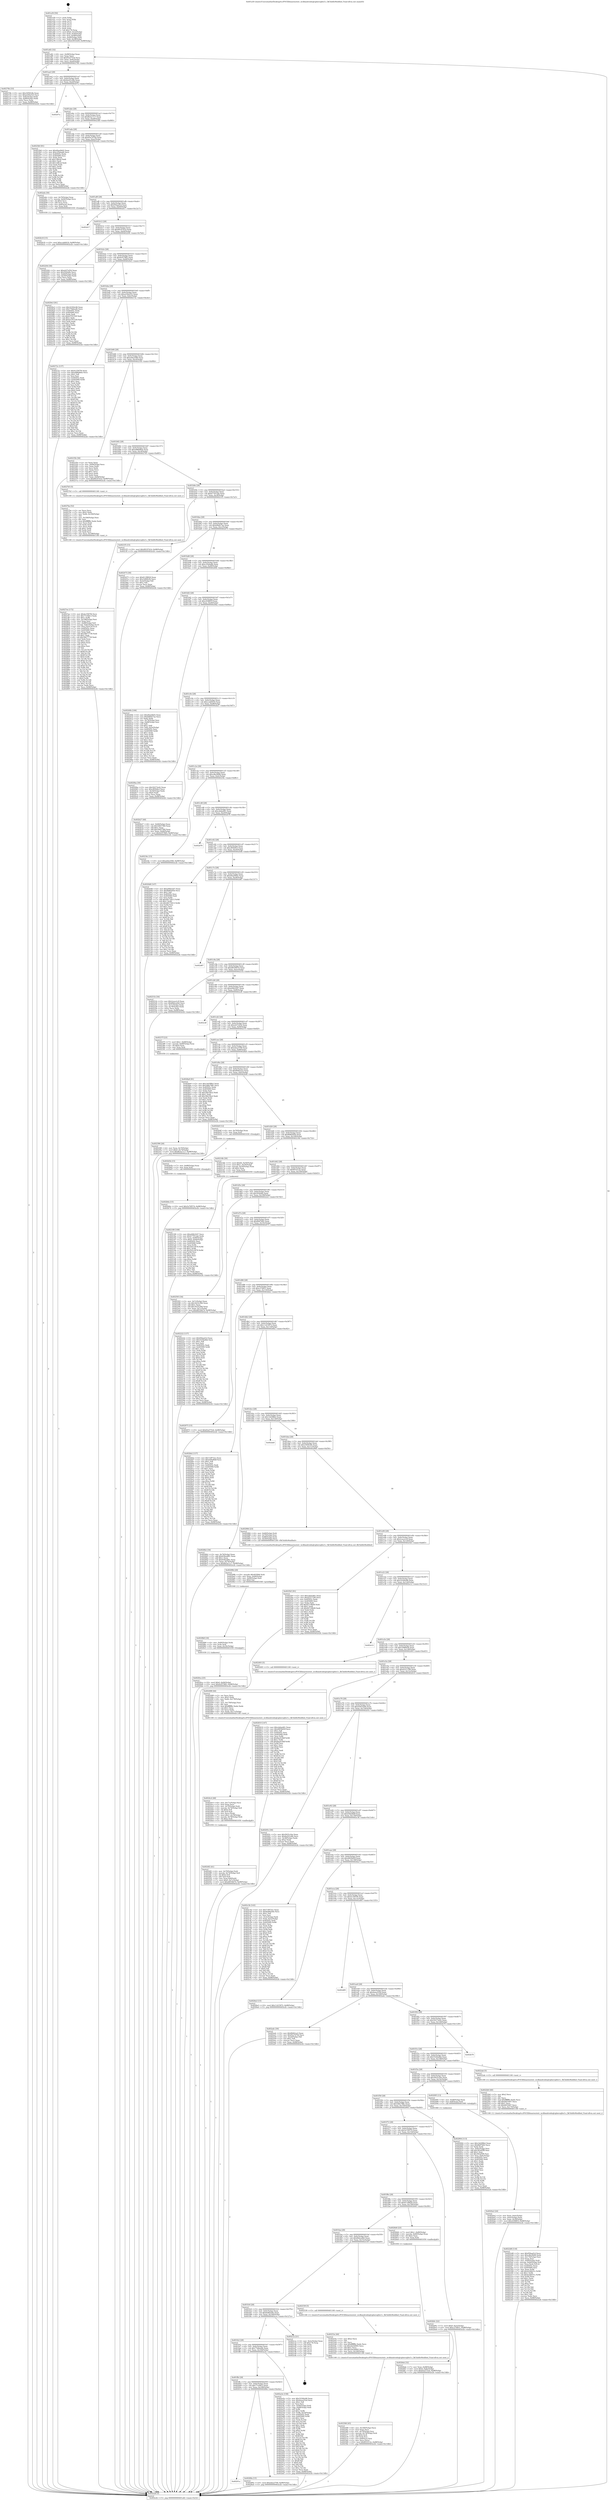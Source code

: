 digraph "0x401a50" {
  label = "0x401a50 (/mnt/c/Users/mathe/Desktop/tcc/POCII/binaries/extr_wcdbandroidsqlciphersqlite3.c_fkChildIsModified_Final-ollvm.out::main(0))"
  labelloc = "t"
  node[shape=record]

  Entry [label="",width=0.3,height=0.3,shape=circle,fillcolor=black,style=filled]
  "0x401a82" [label="{
     0x401a82 [32]\l
     | [instrs]\l
     &nbsp;&nbsp;0x401a82 \<+6\>: mov -0x98(%rbp),%eax\l
     &nbsp;&nbsp;0x401a88 \<+2\>: mov %eax,%ecx\l
     &nbsp;&nbsp;0x401a8a \<+6\>: sub $0x83a57524,%ecx\l
     &nbsp;&nbsp;0x401a90 \<+6\>: mov %eax,-0x9c(%rbp)\l
     &nbsp;&nbsp;0x401a96 \<+6\>: mov %ecx,-0xa0(%rbp)\l
     &nbsp;&nbsp;0x401a9c \<+6\>: je 000000000040270b \<main+0xcbb\>\l
  }"]
  "0x40270b" [label="{
     0x40270b [33]\l
     | [instrs]\l
     &nbsp;&nbsp;0x40270b \<+5\>: mov $0x25f5816b,%eax\l
     &nbsp;&nbsp;0x402710 \<+5\>: mov $0xa256a525,%ecx\l
     &nbsp;&nbsp;0x402715 \<+6\>: mov -0x8c(%rbp),%edx\l
     &nbsp;&nbsp;0x40271b \<+3\>: cmp -0x80(%rbp),%edx\l
     &nbsp;&nbsp;0x40271e \<+3\>: cmovl %ecx,%eax\l
     &nbsp;&nbsp;0x402721 \<+6\>: mov %eax,-0x98(%rbp)\l
     &nbsp;&nbsp;0x402727 \<+5\>: jmp 0000000000402e2b \<main+0x13db\>\l
  }"]
  "0x401aa2" [label="{
     0x401aa2 [28]\l
     | [instrs]\l
     &nbsp;&nbsp;0x401aa2 \<+5\>: jmp 0000000000401aa7 \<main+0x57\>\l
     &nbsp;&nbsp;0x401aa7 \<+6\>: mov -0x9c(%rbp),%eax\l
     &nbsp;&nbsp;0x401aad \<+5\>: sub $0x8a201e6b,%eax\l
     &nbsp;&nbsp;0x401ab2 \<+6\>: mov %eax,-0xa4(%rbp)\l
     &nbsp;&nbsp;0x401ab8 \<+6\>: je 000000000040207a \<main+0x62a\>\l
  }"]
  Exit [label="",width=0.3,height=0.3,shape=circle,fillcolor=black,style=filled,peripheries=2]
  "0x40207a" [label="{
     0x40207a\l
  }", style=dashed]
  "0x401abe" [label="{
     0x401abe [28]\l
     | [instrs]\l
     &nbsp;&nbsp;0x401abe \<+5\>: jmp 0000000000401ac3 \<main+0x73\>\l
     &nbsp;&nbsp;0x401ac3 \<+6\>: mov -0x9c(%rbp),%eax\l
     &nbsp;&nbsp;0x401ac9 \<+5\>: sub $0x8b3a11c7,%eax\l
     &nbsp;&nbsp;0x401ace \<+6\>: mov %eax,-0xa8(%rbp)\l
     &nbsp;&nbsp;0x401ad4 \<+6\>: je 00000000004023b0 \<main+0x960\>\l
  }"]
  "0x402b6a" [label="{
     0x402b6a [15]\l
     | [instrs]\l
     &nbsp;&nbsp;0x402b6a \<+10\>: movl $0x5e70f574,-0x98(%rbp)\l
     &nbsp;&nbsp;0x402b74 \<+5\>: jmp 0000000000402e2b \<main+0x13db\>\l
  }"]
  "0x4023b0" [label="{
     0x4023b0 [91]\l
     | [instrs]\l
     &nbsp;&nbsp;0x4023b0 \<+5\>: mov $0xd0ae0b02,%eax\l
     &nbsp;&nbsp;0x4023b5 \<+5\>: mov $0xc25b4adb,%ecx\l
     &nbsp;&nbsp;0x4023ba \<+7\>: mov 0x40505c,%edx\l
     &nbsp;&nbsp;0x4023c1 \<+7\>: mov 0x405060,%esi\l
     &nbsp;&nbsp;0x4023c8 \<+2\>: mov %edx,%edi\l
     &nbsp;&nbsp;0x4023ca \<+6\>: sub $0x12ffced,%edi\l
     &nbsp;&nbsp;0x4023d0 \<+3\>: sub $0x1,%edi\l
     &nbsp;&nbsp;0x4023d3 \<+6\>: add $0x12ffced,%edi\l
     &nbsp;&nbsp;0x4023d9 \<+3\>: imul %edi,%edx\l
     &nbsp;&nbsp;0x4023dc \<+3\>: and $0x1,%edx\l
     &nbsp;&nbsp;0x4023df \<+3\>: cmp $0x0,%edx\l
     &nbsp;&nbsp;0x4023e2 \<+4\>: sete %r8b\l
     &nbsp;&nbsp;0x4023e6 \<+3\>: cmp $0xa,%esi\l
     &nbsp;&nbsp;0x4023e9 \<+4\>: setl %r9b\l
     &nbsp;&nbsp;0x4023ed \<+3\>: mov %r8b,%r10b\l
     &nbsp;&nbsp;0x4023f0 \<+3\>: and %r9b,%r10b\l
     &nbsp;&nbsp;0x4023f3 \<+3\>: xor %r9b,%r8b\l
     &nbsp;&nbsp;0x4023f6 \<+3\>: or %r8b,%r10b\l
     &nbsp;&nbsp;0x4023f9 \<+4\>: test $0x1,%r10b\l
     &nbsp;&nbsp;0x4023fd \<+3\>: cmovne %ecx,%eax\l
     &nbsp;&nbsp;0x402400 \<+6\>: mov %eax,-0x98(%rbp)\l
     &nbsp;&nbsp;0x402406 \<+5\>: jmp 0000000000402e2b \<main+0x13db\>\l
  }"]
  "0x401ada" [label="{
     0x401ada [28]\l
     | [instrs]\l
     &nbsp;&nbsp;0x401ada \<+5\>: jmp 0000000000401adf \<main+0x8f\>\l
     &nbsp;&nbsp;0x401adf \<+6\>: mov -0x9c(%rbp),%eax\l
     &nbsp;&nbsp;0x401ae5 \<+5\>: sub $0x95a7d70d,%eax\l
     &nbsp;&nbsp;0x401aea \<+6\>: mov %eax,-0xac(%rbp)\l
     &nbsp;&nbsp;0x401af0 \<+6\>: je 0000000000402afa \<main+0x10aa\>\l
  }"]
  "0x402b5b" [label="{
     0x402b5b [15]\l
     | [instrs]\l
     &nbsp;&nbsp;0x402b5b \<+7\>: mov -0x88(%rbp),%rax\l
     &nbsp;&nbsp;0x402b62 \<+3\>: mov %rax,%rdi\l
     &nbsp;&nbsp;0x402b65 \<+5\>: call 0000000000401030 \<free@plt\>\l
     | [calls]\l
     &nbsp;&nbsp;0x401030 \{1\} (unknown)\l
  }"]
  "0x402afa" [label="{
     0x402afa [30]\l
     | [instrs]\l
     &nbsp;&nbsp;0x402afa \<+4\>: mov -0x70(%rbp),%rax\l
     &nbsp;&nbsp;0x402afe \<+7\>: movslq -0x94(%rbp),%rcx\l
     &nbsp;&nbsp;0x402b05 \<+4\>: shl $0x4,%rcx\l
     &nbsp;&nbsp;0x402b09 \<+3\>: add %rcx,%rax\l
     &nbsp;&nbsp;0x402b0c \<+4\>: mov 0x8(%rax),%rax\l
     &nbsp;&nbsp;0x402b10 \<+3\>: mov %rax,%rdi\l
     &nbsp;&nbsp;0x402b13 \<+5\>: call 0000000000401030 \<free@plt\>\l
     | [calls]\l
     &nbsp;&nbsp;0x401030 \{1\} (unknown)\l
  }"]
  "0x401af6" [label="{
     0x401af6 [28]\l
     | [instrs]\l
     &nbsp;&nbsp;0x401af6 \<+5\>: jmp 0000000000401afb \<main+0xab\>\l
     &nbsp;&nbsp;0x401afb \<+6\>: mov -0x9c(%rbp),%eax\l
     &nbsp;&nbsp;0x401b01 \<+5\>: sub $0x95faad1d,%eax\l
     &nbsp;&nbsp;0x401b06 \<+6\>: mov %eax,-0xb0(%rbp)\l
     &nbsp;&nbsp;0x401b0c \<+6\>: je 0000000000402d17 \<main+0x12c7\>\l
  }"]
  "0x402b18" [label="{
     0x402b18 [15]\l
     | [instrs]\l
     &nbsp;&nbsp;0x402b18 \<+10\>: movl $0xccab6416,-0x98(%rbp)\l
     &nbsp;&nbsp;0x402b22 \<+5\>: jmp 0000000000402e2b \<main+0x13db\>\l
  }"]
  "0x402d17" [label="{
     0x402d17\l
  }", style=dashed]
  "0x401b12" [label="{
     0x401b12 [28]\l
     | [instrs]\l
     &nbsp;&nbsp;0x401b12 \<+5\>: jmp 0000000000401b17 \<main+0xc7\>\l
     &nbsp;&nbsp;0x401b17 \<+6\>: mov -0x9c(%rbp),%eax\l
     &nbsp;&nbsp;0x401b1d \<+5\>: sub $0x99197d1d,%eax\l
     &nbsp;&nbsp;0x401b22 \<+6\>: mov %eax,-0xb4(%rbp)\l
     &nbsp;&nbsp;0x401b28 \<+6\>: je 0000000000402204 \<main+0x7b4\>\l
  }"]
  "0x4029ca" [label="{
     0x4029ca [25]\l
     | [instrs]\l
     &nbsp;&nbsp;0x4029ca \<+10\>: movl $0x0,-0x94(%rbp)\l
     &nbsp;&nbsp;0x4029d4 \<+10\>: movl $0x9cf57885,-0x98(%rbp)\l
     &nbsp;&nbsp;0x4029de \<+5\>: jmp 0000000000402e2b \<main+0x13db\>\l
  }"]
  "0x402204" [label="{
     0x402204 [30]\l
     | [instrs]\l
     &nbsp;&nbsp;0x402204 \<+5\>: mov $0xeb57ef34,%eax\l
     &nbsp;&nbsp;0x402209 \<+5\>: mov $0x502b4fe,%ecx\l
     &nbsp;&nbsp;0x40220e \<+3\>: mov -0x64(%rbp),%edx\l
     &nbsp;&nbsp;0x402211 \<+3\>: cmp -0x54(%rbp),%edx\l
     &nbsp;&nbsp;0x402214 \<+3\>: cmovl %ecx,%eax\l
     &nbsp;&nbsp;0x402217 \<+6\>: mov %eax,-0x98(%rbp)\l
     &nbsp;&nbsp;0x40221d \<+5\>: jmp 0000000000402e2b \<main+0x13db\>\l
  }"]
  "0x401b2e" [label="{
     0x401b2e [28]\l
     | [instrs]\l
     &nbsp;&nbsp;0x401b2e \<+5\>: jmp 0000000000401b33 \<main+0xe3\>\l
     &nbsp;&nbsp;0x401b33 \<+6\>: mov -0x9c(%rbp),%eax\l
     &nbsp;&nbsp;0x401b39 \<+5\>: sub $0x9cf57885,%eax\l
     &nbsp;&nbsp;0x401b3e \<+6\>: mov %eax,-0xb8(%rbp)\l
     &nbsp;&nbsp;0x401b44 \<+6\>: je 00000000004029e3 \<main+0xf93\>\l
  }"]
  "0x4029b8" [label="{
     0x4029b8 [18]\l
     | [instrs]\l
     &nbsp;&nbsp;0x4029b8 \<+4\>: mov -0x60(%rbp),%rdx\l
     &nbsp;&nbsp;0x4029bc \<+3\>: mov %rdx,%rdi\l
     &nbsp;&nbsp;0x4029bf \<+6\>: mov %eax,-0x18c(%rbp)\l
     &nbsp;&nbsp;0x4029c5 \<+5\>: call 0000000000401030 \<free@plt\>\l
     | [calls]\l
     &nbsp;&nbsp;0x401030 \{1\} (unknown)\l
  }"]
  "0x4029e3" [label="{
     0x4029e3 [91]\l
     | [instrs]\l
     &nbsp;&nbsp;0x4029e3 \<+5\>: mov $0x32304c66,%eax\l
     &nbsp;&nbsp;0x4029e8 \<+5\>: mov $0x77b8eedb,%ecx\l
     &nbsp;&nbsp;0x4029ed \<+7\>: mov 0x40505c,%edx\l
     &nbsp;&nbsp;0x4029f4 \<+7\>: mov 0x405060,%esi\l
     &nbsp;&nbsp;0x4029fb \<+2\>: mov %edx,%edi\l
     &nbsp;&nbsp;0x4029fd \<+6\>: sub $0xb3761529,%edi\l
     &nbsp;&nbsp;0x402a03 \<+3\>: sub $0x1,%edi\l
     &nbsp;&nbsp;0x402a06 \<+6\>: add $0xb3761529,%edi\l
     &nbsp;&nbsp;0x402a0c \<+3\>: imul %edi,%edx\l
     &nbsp;&nbsp;0x402a0f \<+3\>: and $0x1,%edx\l
     &nbsp;&nbsp;0x402a12 \<+3\>: cmp $0x0,%edx\l
     &nbsp;&nbsp;0x402a15 \<+4\>: sete %r8b\l
     &nbsp;&nbsp;0x402a19 \<+3\>: cmp $0xa,%esi\l
     &nbsp;&nbsp;0x402a1c \<+4\>: setl %r9b\l
     &nbsp;&nbsp;0x402a20 \<+3\>: mov %r8b,%r10b\l
     &nbsp;&nbsp;0x402a23 \<+3\>: and %r9b,%r10b\l
     &nbsp;&nbsp;0x402a26 \<+3\>: xor %r9b,%r8b\l
     &nbsp;&nbsp;0x402a29 \<+3\>: or %r8b,%r10b\l
     &nbsp;&nbsp;0x402a2c \<+4\>: test $0x1,%r10b\l
     &nbsp;&nbsp;0x402a30 \<+3\>: cmovne %ecx,%eax\l
     &nbsp;&nbsp;0x402a33 \<+6\>: mov %eax,-0x98(%rbp)\l
     &nbsp;&nbsp;0x402a39 \<+5\>: jmp 0000000000402e2b \<main+0x13db\>\l
  }"]
  "0x401b4a" [label="{
     0x401b4a [28]\l
     | [instrs]\l
     &nbsp;&nbsp;0x401b4a \<+5\>: jmp 0000000000401b4f \<main+0xff\>\l
     &nbsp;&nbsp;0x401b4f \<+6\>: mov -0x9c(%rbp),%eax\l
     &nbsp;&nbsp;0x401b55 \<+5\>: sub $0xa256a525,%eax\l
     &nbsp;&nbsp;0x401b5a \<+6\>: mov %eax,-0xbc(%rbp)\l
     &nbsp;&nbsp;0x401b60 \<+6\>: je 000000000040272c \<main+0xcdc\>\l
  }"]
  "0x40299b" [label="{
     0x40299b [29]\l
     | [instrs]\l
     &nbsp;&nbsp;0x40299b \<+10\>: movabs $0x4030b6,%rdi\l
     &nbsp;&nbsp;0x4029a5 \<+6\>: mov %eax,-0x90(%rbp)\l
     &nbsp;&nbsp;0x4029ab \<+6\>: mov -0x90(%rbp),%esi\l
     &nbsp;&nbsp;0x4029b1 \<+2\>: mov $0x0,%al\l
     &nbsp;&nbsp;0x4029b3 \<+5\>: call 0000000000401040 \<printf@plt\>\l
     | [calls]\l
     &nbsp;&nbsp;0x401040 \{1\} (unknown)\l
  }"]
  "0x40272c" [label="{
     0x40272c [137]\l
     | [instrs]\l
     &nbsp;&nbsp;0x40272c \<+5\>: mov $0x4c3567f4,%eax\l
     &nbsp;&nbsp;0x402731 \<+5\>: mov $0xa986d8eb,%ecx\l
     &nbsp;&nbsp;0x402736 \<+2\>: mov $0x1,%dl\l
     &nbsp;&nbsp;0x402738 \<+2\>: xor %esi,%esi\l
     &nbsp;&nbsp;0x40273a \<+7\>: mov 0x40505c,%edi\l
     &nbsp;&nbsp;0x402741 \<+8\>: mov 0x405060,%r8d\l
     &nbsp;&nbsp;0x402749 \<+3\>: sub $0x1,%esi\l
     &nbsp;&nbsp;0x40274c \<+3\>: mov %edi,%r9d\l
     &nbsp;&nbsp;0x40274f \<+3\>: add %esi,%r9d\l
     &nbsp;&nbsp;0x402752 \<+4\>: imul %r9d,%edi\l
     &nbsp;&nbsp;0x402756 \<+3\>: and $0x1,%edi\l
     &nbsp;&nbsp;0x402759 \<+3\>: cmp $0x0,%edi\l
     &nbsp;&nbsp;0x40275c \<+4\>: sete %r10b\l
     &nbsp;&nbsp;0x402760 \<+4\>: cmp $0xa,%r8d\l
     &nbsp;&nbsp;0x402764 \<+4\>: setl %r11b\l
     &nbsp;&nbsp;0x402768 \<+3\>: mov %r10b,%bl\l
     &nbsp;&nbsp;0x40276b \<+3\>: xor $0xff,%bl\l
     &nbsp;&nbsp;0x40276e \<+3\>: mov %r11b,%r14b\l
     &nbsp;&nbsp;0x402771 \<+4\>: xor $0xff,%r14b\l
     &nbsp;&nbsp;0x402775 \<+3\>: xor $0x0,%dl\l
     &nbsp;&nbsp;0x402778 \<+3\>: mov %bl,%r15b\l
     &nbsp;&nbsp;0x40277b \<+4\>: and $0x0,%r15b\l
     &nbsp;&nbsp;0x40277f \<+3\>: and %dl,%r10b\l
     &nbsp;&nbsp;0x402782 \<+3\>: mov %r14b,%r12b\l
     &nbsp;&nbsp;0x402785 \<+4\>: and $0x0,%r12b\l
     &nbsp;&nbsp;0x402789 \<+3\>: and %dl,%r11b\l
     &nbsp;&nbsp;0x40278c \<+3\>: or %r10b,%r15b\l
     &nbsp;&nbsp;0x40278f \<+3\>: or %r11b,%r12b\l
     &nbsp;&nbsp;0x402792 \<+3\>: xor %r12b,%r15b\l
     &nbsp;&nbsp;0x402795 \<+3\>: or %r14b,%bl\l
     &nbsp;&nbsp;0x402798 \<+3\>: xor $0xff,%bl\l
     &nbsp;&nbsp;0x40279b \<+3\>: or $0x0,%dl\l
     &nbsp;&nbsp;0x40279e \<+2\>: and %dl,%bl\l
     &nbsp;&nbsp;0x4027a0 \<+3\>: or %bl,%r15b\l
     &nbsp;&nbsp;0x4027a3 \<+4\>: test $0x1,%r15b\l
     &nbsp;&nbsp;0x4027a7 \<+3\>: cmovne %ecx,%eax\l
     &nbsp;&nbsp;0x4027aa \<+6\>: mov %eax,-0x98(%rbp)\l
     &nbsp;&nbsp;0x4027b0 \<+5\>: jmp 0000000000402e2b \<main+0x13db\>\l
  }"]
  "0x401b66" [label="{
     0x401b66 [28]\l
     | [instrs]\l
     &nbsp;&nbsp;0x401b66 \<+5\>: jmp 0000000000401b6b \<main+0x11b\>\l
     &nbsp;&nbsp;0x401b6b \<+6\>: mov -0x9c(%rbp),%eax\l
     &nbsp;&nbsp;0x401b71 \<+5\>: sub $0xa44e2560,%eax\l
     &nbsp;&nbsp;0x401b76 \<+6\>: mov %eax,-0xc0(%rbp)\l
     &nbsp;&nbsp;0x401b7c \<+6\>: je 000000000040235b \<main+0x90b\>\l
  }"]
  "0x40201a" [label="{
     0x40201a\l
  }", style=dashed]
  "0x40235b" [label="{
     0x40235b [36]\l
     | [instrs]\l
     &nbsp;&nbsp;0x40235b \<+2\>: xor %eax,%eax\l
     &nbsp;&nbsp;0x40235d \<+3\>: mov -0x64(%rbp),%ecx\l
     &nbsp;&nbsp;0x402360 \<+2\>: mov %eax,%edx\l
     &nbsp;&nbsp;0x402362 \<+2\>: sub %ecx,%edx\l
     &nbsp;&nbsp;0x402364 \<+2\>: mov %eax,%ecx\l
     &nbsp;&nbsp;0x402366 \<+3\>: sub $0x1,%ecx\l
     &nbsp;&nbsp;0x402369 \<+2\>: add %ecx,%edx\l
     &nbsp;&nbsp;0x40236b \<+2\>: sub %edx,%eax\l
     &nbsp;&nbsp;0x40236d \<+3\>: mov %eax,-0x64(%rbp)\l
     &nbsp;&nbsp;0x402370 \<+10\>: movl $0x99197d1d,-0x98(%rbp)\l
     &nbsp;&nbsp;0x40237a \<+5\>: jmp 0000000000402e2b \<main+0x13db\>\l
  }"]
  "0x401b82" [label="{
     0x401b82 [28]\l
     | [instrs]\l
     &nbsp;&nbsp;0x401b82 \<+5\>: jmp 0000000000401b87 \<main+0x137\>\l
     &nbsp;&nbsp;0x401b87 \<+6\>: mov -0x9c(%rbp),%eax\l
     &nbsp;&nbsp;0x401b8d \<+5\>: sub $0xa986d8eb,%eax\l
     &nbsp;&nbsp;0x401b92 \<+6\>: mov %eax,-0xc4(%rbp)\l
     &nbsp;&nbsp;0x401b98 \<+6\>: je 00000000004027b5 \<main+0xd65\>\l
  }"]
  "0x40289a" [label="{
     0x40289a [15]\l
     | [instrs]\l
     &nbsp;&nbsp;0x40289a \<+10\>: movl $0xebea3709,-0x98(%rbp)\l
     &nbsp;&nbsp;0x4028a4 \<+5\>: jmp 0000000000402e2b \<main+0x13db\>\l
  }"]
  "0x4027b5" [label="{
     0x4027b5 [5]\l
     | [instrs]\l
     &nbsp;&nbsp;0x4027b5 \<+5\>: call 0000000000401160 \<next_i\>\l
     | [calls]\l
     &nbsp;&nbsp;0x401160 \{1\} (/mnt/c/Users/mathe/Desktop/tcc/POCII/binaries/extr_wcdbandroidsqlciphersqlite3.c_fkChildIsModified_Final-ollvm.out::next_i)\l
  }"]
  "0x401b9e" [label="{
     0x401b9e [28]\l
     | [instrs]\l
     &nbsp;&nbsp;0x401b9e \<+5\>: jmp 0000000000401ba3 \<main+0x153\>\l
     &nbsp;&nbsp;0x401ba3 \<+6\>: mov -0x9c(%rbp),%eax\l
     &nbsp;&nbsp;0x401ba9 \<+5\>: sub $0xb77912ab,%eax\l
     &nbsp;&nbsp;0x401bae \<+6\>: mov %eax,-0xc8(%rbp)\l
     &nbsp;&nbsp;0x401bb4 \<+6\>: je 00000000004021f5 \<main+0x7a5\>\l
  }"]
  "0x401ffe" [label="{
     0x401ffe [28]\l
     | [instrs]\l
     &nbsp;&nbsp;0x401ffe \<+5\>: jmp 0000000000402003 \<main+0x5b3\>\l
     &nbsp;&nbsp;0x402003 \<+6\>: mov -0x9c(%rbp),%eax\l
     &nbsp;&nbsp;0x402009 \<+5\>: sub $0x77c04fc3,%eax\l
     &nbsp;&nbsp;0x40200e \<+6\>: mov %eax,-0x168(%rbp)\l
     &nbsp;&nbsp;0x402014 \<+6\>: je 000000000040289a \<main+0xe4a\>\l
  }"]
  "0x4021f5" [label="{
     0x4021f5 [15]\l
     | [instrs]\l
     &nbsp;&nbsp;0x4021f5 \<+10\>: movl $0x99197d1d,-0x98(%rbp)\l
     &nbsp;&nbsp;0x4021ff \<+5\>: jmp 0000000000402e2b \<main+0x13db\>\l
  }"]
  "0x401bba" [label="{
     0x401bba [28]\l
     | [instrs]\l
     &nbsp;&nbsp;0x401bba \<+5\>: jmp 0000000000401bbf \<main+0x16f\>\l
     &nbsp;&nbsp;0x401bbf \<+6\>: mov -0x9c(%rbp),%eax\l
     &nbsp;&nbsp;0x401bc5 \<+5\>: sub $0xb9b827ae,%eax\l
     &nbsp;&nbsp;0x401bca \<+6\>: mov %eax,-0xcc(%rbp)\l
     &nbsp;&nbsp;0x401bd0 \<+6\>: je 0000000000402475 \<main+0xa25\>\l
  }"]
  "0x402a3e" [label="{
     0x402a3e [158]\l
     | [instrs]\l
     &nbsp;&nbsp;0x402a3e \<+5\>: mov $0x32304c66,%eax\l
     &nbsp;&nbsp;0x402a43 \<+5\>: mov $0x4eee252d,%ecx\l
     &nbsp;&nbsp;0x402a48 \<+2\>: mov $0x1,%dl\l
     &nbsp;&nbsp;0x402a4a \<+2\>: xor %esi,%esi\l
     &nbsp;&nbsp;0x402a4c \<+6\>: mov -0x94(%rbp),%edi\l
     &nbsp;&nbsp;0x402a52 \<+3\>: cmp -0x68(%rbp),%edi\l
     &nbsp;&nbsp;0x402a55 \<+4\>: setl %r8b\l
     &nbsp;&nbsp;0x402a59 \<+4\>: and $0x1,%r8b\l
     &nbsp;&nbsp;0x402a5d \<+4\>: mov %r8b,-0x2d(%rbp)\l
     &nbsp;&nbsp;0x402a61 \<+7\>: mov 0x40505c,%edi\l
     &nbsp;&nbsp;0x402a68 \<+8\>: mov 0x405060,%r9d\l
     &nbsp;&nbsp;0x402a70 \<+3\>: sub $0x1,%esi\l
     &nbsp;&nbsp;0x402a73 \<+3\>: mov %edi,%r10d\l
     &nbsp;&nbsp;0x402a76 \<+3\>: add %esi,%r10d\l
     &nbsp;&nbsp;0x402a79 \<+4\>: imul %r10d,%edi\l
     &nbsp;&nbsp;0x402a7d \<+3\>: and $0x1,%edi\l
     &nbsp;&nbsp;0x402a80 \<+3\>: cmp $0x0,%edi\l
     &nbsp;&nbsp;0x402a83 \<+4\>: sete %r8b\l
     &nbsp;&nbsp;0x402a87 \<+4\>: cmp $0xa,%r9d\l
     &nbsp;&nbsp;0x402a8b \<+4\>: setl %r11b\l
     &nbsp;&nbsp;0x402a8f \<+3\>: mov %r8b,%bl\l
     &nbsp;&nbsp;0x402a92 \<+3\>: xor $0xff,%bl\l
     &nbsp;&nbsp;0x402a95 \<+3\>: mov %r11b,%r14b\l
     &nbsp;&nbsp;0x402a98 \<+4\>: xor $0xff,%r14b\l
     &nbsp;&nbsp;0x402a9c \<+3\>: xor $0x0,%dl\l
     &nbsp;&nbsp;0x402a9f \<+3\>: mov %bl,%r15b\l
     &nbsp;&nbsp;0x402aa2 \<+4\>: and $0x0,%r15b\l
     &nbsp;&nbsp;0x402aa6 \<+3\>: and %dl,%r8b\l
     &nbsp;&nbsp;0x402aa9 \<+3\>: mov %r14b,%r12b\l
     &nbsp;&nbsp;0x402aac \<+4\>: and $0x0,%r12b\l
     &nbsp;&nbsp;0x402ab0 \<+3\>: and %dl,%r11b\l
     &nbsp;&nbsp;0x402ab3 \<+3\>: or %r8b,%r15b\l
     &nbsp;&nbsp;0x402ab6 \<+3\>: or %r11b,%r12b\l
     &nbsp;&nbsp;0x402ab9 \<+3\>: xor %r12b,%r15b\l
     &nbsp;&nbsp;0x402abc \<+3\>: or %r14b,%bl\l
     &nbsp;&nbsp;0x402abf \<+3\>: xor $0xff,%bl\l
     &nbsp;&nbsp;0x402ac2 \<+3\>: or $0x0,%dl\l
     &nbsp;&nbsp;0x402ac5 \<+2\>: and %dl,%bl\l
     &nbsp;&nbsp;0x402ac7 \<+3\>: or %bl,%r15b\l
     &nbsp;&nbsp;0x402aca \<+4\>: test $0x1,%r15b\l
     &nbsp;&nbsp;0x402ace \<+3\>: cmovne %ecx,%eax\l
     &nbsp;&nbsp;0x402ad1 \<+6\>: mov %eax,-0x98(%rbp)\l
     &nbsp;&nbsp;0x402ad7 \<+5\>: jmp 0000000000402e2b \<main+0x13db\>\l
  }"]
  "0x402475" [label="{
     0x402475 [30]\l
     | [instrs]\l
     &nbsp;&nbsp;0x402475 \<+5\>: mov $0x611f8829,%eax\l
     &nbsp;&nbsp;0x40247a \<+5\>: mov $0x32869cf4,%ecx\l
     &nbsp;&nbsp;0x40247f \<+3\>: mov -0x2e(%rbp),%dl\l
     &nbsp;&nbsp;0x402482 \<+3\>: test $0x1,%dl\l
     &nbsp;&nbsp;0x402485 \<+3\>: cmovne %ecx,%eax\l
     &nbsp;&nbsp;0x402488 \<+6\>: mov %eax,-0x98(%rbp)\l
     &nbsp;&nbsp;0x40248e \<+5\>: jmp 0000000000402e2b \<main+0x13db\>\l
  }"]
  "0x401bd6" [label="{
     0x401bd6 [28]\l
     | [instrs]\l
     &nbsp;&nbsp;0x401bd6 \<+5\>: jmp 0000000000401bdb \<main+0x18b\>\l
     &nbsp;&nbsp;0x401bdb \<+6\>: mov -0x9c(%rbp),%eax\l
     &nbsp;&nbsp;0x401be1 \<+5\>: sub $0xc25b4adb,%eax\l
     &nbsp;&nbsp;0x401be6 \<+6\>: mov %eax,-0xd0(%rbp)\l
     &nbsp;&nbsp;0x401bec \<+6\>: je 000000000040240b \<main+0x9bb\>\l
  }"]
  "0x401fe2" [label="{
     0x401fe2 [28]\l
     | [instrs]\l
     &nbsp;&nbsp;0x401fe2 \<+5\>: jmp 0000000000401fe7 \<main+0x597\>\l
     &nbsp;&nbsp;0x401fe7 \<+6\>: mov -0x9c(%rbp),%eax\l
     &nbsp;&nbsp;0x401fed \<+5\>: sub $0x77b8eedb,%eax\l
     &nbsp;&nbsp;0x401ff2 \<+6\>: mov %eax,-0x164(%rbp)\l
     &nbsp;&nbsp;0x401ff8 \<+6\>: je 0000000000402a3e \<main+0xfee\>\l
  }"]
  "0x40240b" [label="{
     0x40240b [106]\l
     | [instrs]\l
     &nbsp;&nbsp;0x40240b \<+5\>: mov $0xd0ae0b02,%eax\l
     &nbsp;&nbsp;0x402410 \<+5\>: mov $0xb9b827ae,%ecx\l
     &nbsp;&nbsp;0x402415 \<+2\>: xor %edx,%edx\l
     &nbsp;&nbsp;0x402417 \<+3\>: mov -0x74(%rbp),%esi\l
     &nbsp;&nbsp;0x40241a \<+3\>: cmp -0x68(%rbp),%esi\l
     &nbsp;&nbsp;0x40241d \<+4\>: setl %dil\l
     &nbsp;&nbsp;0x402421 \<+4\>: and $0x1,%dil\l
     &nbsp;&nbsp;0x402425 \<+4\>: mov %dil,-0x2e(%rbp)\l
     &nbsp;&nbsp;0x402429 \<+7\>: mov 0x40505c,%esi\l
     &nbsp;&nbsp;0x402430 \<+8\>: mov 0x405060,%r8d\l
     &nbsp;&nbsp;0x402438 \<+3\>: sub $0x1,%edx\l
     &nbsp;&nbsp;0x40243b \<+3\>: mov %esi,%r9d\l
     &nbsp;&nbsp;0x40243e \<+3\>: add %edx,%r9d\l
     &nbsp;&nbsp;0x402441 \<+4\>: imul %r9d,%esi\l
     &nbsp;&nbsp;0x402445 \<+3\>: and $0x1,%esi\l
     &nbsp;&nbsp;0x402448 \<+3\>: cmp $0x0,%esi\l
     &nbsp;&nbsp;0x40244b \<+4\>: sete %dil\l
     &nbsp;&nbsp;0x40244f \<+4\>: cmp $0xa,%r8d\l
     &nbsp;&nbsp;0x402453 \<+4\>: setl %r10b\l
     &nbsp;&nbsp;0x402457 \<+3\>: mov %dil,%r11b\l
     &nbsp;&nbsp;0x40245a \<+3\>: and %r10b,%r11b\l
     &nbsp;&nbsp;0x40245d \<+3\>: xor %r10b,%dil\l
     &nbsp;&nbsp;0x402460 \<+3\>: or %dil,%r11b\l
     &nbsp;&nbsp;0x402463 \<+4\>: test $0x1,%r11b\l
     &nbsp;&nbsp;0x402467 \<+3\>: cmovne %ecx,%eax\l
     &nbsp;&nbsp;0x40246a \<+6\>: mov %eax,-0x98(%rbp)\l
     &nbsp;&nbsp;0x402470 \<+5\>: jmp 0000000000402e2b \<main+0x13db\>\l
  }"]
  "0x401bf2" [label="{
     0x401bf2 [28]\l
     | [instrs]\l
     &nbsp;&nbsp;0x401bf2 \<+5\>: jmp 0000000000401bf7 \<main+0x1a7\>\l
     &nbsp;&nbsp;0x401bf7 \<+6\>: mov -0x9c(%rbp),%eax\l
     &nbsp;&nbsp;0x401bfd \<+5\>: sub $0xc6388f1f,%eax\l
     &nbsp;&nbsp;0x401c02 \<+6\>: mov %eax,-0xd4(%rbp)\l
     &nbsp;&nbsp;0x401c08 \<+6\>: je 00000000004020ba \<main+0x66a\>\l
  }"]
  "0x402cca" [label="{
     0x402cca [21]\l
     | [instrs]\l
     &nbsp;&nbsp;0x402cca \<+3\>: mov -0x2c(%rbp),%eax\l
     &nbsp;&nbsp;0x402ccd \<+7\>: add $0x178,%rsp\l
     &nbsp;&nbsp;0x402cd4 \<+1\>: pop %rbx\l
     &nbsp;&nbsp;0x402cd5 \<+2\>: pop %r12\l
     &nbsp;&nbsp;0x402cd7 \<+2\>: pop %r13\l
     &nbsp;&nbsp;0x402cd9 \<+2\>: pop %r14\l
     &nbsp;&nbsp;0x402cdb \<+2\>: pop %r15\l
     &nbsp;&nbsp;0x402cdd \<+1\>: pop %rbp\l
     &nbsp;&nbsp;0x402cde \<+1\>: ret\l
  }"]
  "0x4020ba" [label="{
     0x4020ba [30]\l
     | [instrs]\l
     &nbsp;&nbsp;0x4020ba \<+5\>: mov $0x50273e42,%eax\l
     &nbsp;&nbsp;0x4020bf \<+5\>: mov $0xcf65b9e3,%ecx\l
     &nbsp;&nbsp;0x4020c4 \<+3\>: mov -0x34(%rbp),%edx\l
     &nbsp;&nbsp;0x4020c7 \<+3\>: cmp $0x0,%edx\l
     &nbsp;&nbsp;0x4020ca \<+3\>: cmove %ecx,%eax\l
     &nbsp;&nbsp;0x4020cd \<+6\>: mov %eax,-0x98(%rbp)\l
     &nbsp;&nbsp;0x4020d3 \<+5\>: jmp 0000000000402e2b \<main+0x13db\>\l
  }"]
  "0x401c0e" [label="{
     0x401c0e [28]\l
     | [instrs]\l
     &nbsp;&nbsp;0x401c0e \<+5\>: jmp 0000000000401c13 \<main+0x1c3\>\l
     &nbsp;&nbsp;0x401c13 \<+6\>: mov -0x9c(%rbp),%eax\l
     &nbsp;&nbsp;0x401c19 \<+5\>: sub $0xccab6416,%eax\l
     &nbsp;&nbsp;0x401c1e \<+6\>: mov %eax,-0xd8(%rbp)\l
     &nbsp;&nbsp;0x401c24 \<+6\>: je 0000000000402b27 \<main+0x10d7\>\l
  }"]
  "0x4027ee" [label="{
     0x4027ee [172]\l
     | [instrs]\l
     &nbsp;&nbsp;0x4027ee \<+5\>: mov $0x4c3567f4,%ecx\l
     &nbsp;&nbsp;0x4027f3 \<+5\>: mov $0x77c04fc3,%edx\l
     &nbsp;&nbsp;0x4027f8 \<+3\>: mov $0x1,%r8b\l
     &nbsp;&nbsp;0x4027fb \<+6\>: mov -0x188(%rbp),%esi\l
     &nbsp;&nbsp;0x402801 \<+3\>: imul %eax,%esi\l
     &nbsp;&nbsp;0x402804 \<+7\>: mov -0x88(%rbp),%r9\l
     &nbsp;&nbsp;0x40280b \<+7\>: movslq -0x8c(%rbp),%r10\l
     &nbsp;&nbsp;0x402812 \<+4\>: mov %esi,(%r9,%r10,4)\l
     &nbsp;&nbsp;0x402816 \<+7\>: mov 0x40505c,%eax\l
     &nbsp;&nbsp;0x40281d \<+7\>: mov 0x405060,%esi\l
     &nbsp;&nbsp;0x402824 \<+2\>: mov %eax,%edi\l
     &nbsp;&nbsp;0x402826 \<+6\>: add $0x56b77739,%edi\l
     &nbsp;&nbsp;0x40282c \<+3\>: sub $0x1,%edi\l
     &nbsp;&nbsp;0x40282f \<+6\>: sub $0x56b77739,%edi\l
     &nbsp;&nbsp;0x402835 \<+3\>: imul %edi,%eax\l
     &nbsp;&nbsp;0x402838 \<+3\>: and $0x1,%eax\l
     &nbsp;&nbsp;0x40283b \<+3\>: cmp $0x0,%eax\l
     &nbsp;&nbsp;0x40283e \<+4\>: sete %r11b\l
     &nbsp;&nbsp;0x402842 \<+3\>: cmp $0xa,%esi\l
     &nbsp;&nbsp;0x402845 \<+3\>: setl %bl\l
     &nbsp;&nbsp;0x402848 \<+3\>: mov %r11b,%r14b\l
     &nbsp;&nbsp;0x40284b \<+4\>: xor $0xff,%r14b\l
     &nbsp;&nbsp;0x40284f \<+3\>: mov %bl,%r15b\l
     &nbsp;&nbsp;0x402852 \<+4\>: xor $0xff,%r15b\l
     &nbsp;&nbsp;0x402856 \<+4\>: xor $0x0,%r8b\l
     &nbsp;&nbsp;0x40285a \<+3\>: mov %r14b,%r12b\l
     &nbsp;&nbsp;0x40285d \<+4\>: and $0x0,%r12b\l
     &nbsp;&nbsp;0x402861 \<+3\>: and %r8b,%r11b\l
     &nbsp;&nbsp;0x402864 \<+3\>: mov %r15b,%r13b\l
     &nbsp;&nbsp;0x402867 \<+4\>: and $0x0,%r13b\l
     &nbsp;&nbsp;0x40286b \<+3\>: and %r8b,%bl\l
     &nbsp;&nbsp;0x40286e \<+3\>: or %r11b,%r12b\l
     &nbsp;&nbsp;0x402871 \<+3\>: or %bl,%r13b\l
     &nbsp;&nbsp;0x402874 \<+3\>: xor %r13b,%r12b\l
     &nbsp;&nbsp;0x402877 \<+3\>: or %r15b,%r14b\l
     &nbsp;&nbsp;0x40287a \<+4\>: xor $0xff,%r14b\l
     &nbsp;&nbsp;0x40287e \<+4\>: or $0x0,%r8b\l
     &nbsp;&nbsp;0x402882 \<+3\>: and %r8b,%r14b\l
     &nbsp;&nbsp;0x402885 \<+3\>: or %r14b,%r12b\l
     &nbsp;&nbsp;0x402888 \<+4\>: test $0x1,%r12b\l
     &nbsp;&nbsp;0x40288c \<+3\>: cmovne %edx,%ecx\l
     &nbsp;&nbsp;0x40288f \<+6\>: mov %ecx,-0x98(%rbp)\l
     &nbsp;&nbsp;0x402895 \<+5\>: jmp 0000000000402e2b \<main+0x13db\>\l
  }"]
  "0x402b27" [label="{
     0x402b27 [40]\l
     | [instrs]\l
     &nbsp;&nbsp;0x402b27 \<+6\>: mov -0x94(%rbp),%eax\l
     &nbsp;&nbsp;0x402b2d \<+5\>: sub $0x549274fd,%eax\l
     &nbsp;&nbsp;0x402b32 \<+3\>: add $0x1,%eax\l
     &nbsp;&nbsp;0x402b35 \<+5\>: add $0x549274fd,%eax\l
     &nbsp;&nbsp;0x402b3a \<+6\>: mov %eax,-0x94(%rbp)\l
     &nbsp;&nbsp;0x402b40 \<+10\>: movl $0x9cf57885,-0x98(%rbp)\l
     &nbsp;&nbsp;0x402b4a \<+5\>: jmp 0000000000402e2b \<main+0x13db\>\l
  }"]
  "0x401c2a" [label="{
     0x401c2a [28]\l
     | [instrs]\l
     &nbsp;&nbsp;0x401c2a \<+5\>: jmp 0000000000401c2f \<main+0x1df\>\l
     &nbsp;&nbsp;0x401c2f \<+6\>: mov -0x9c(%rbp),%eax\l
     &nbsp;&nbsp;0x401c35 \<+5\>: sub $0xcdbc0b98,%eax\l
     &nbsp;&nbsp;0x401c3a \<+6\>: mov %eax,-0xdc(%rbp)\l
     &nbsp;&nbsp;0x401c40 \<+6\>: je 000000000040234c \<main+0x8fc\>\l
  }"]
  "0x4027ba" [label="{
     0x4027ba [52]\l
     | [instrs]\l
     &nbsp;&nbsp;0x4027ba \<+2\>: xor %ecx,%ecx\l
     &nbsp;&nbsp;0x4027bc \<+5\>: mov $0x2,%edx\l
     &nbsp;&nbsp;0x4027c1 \<+6\>: mov %edx,-0x184(%rbp)\l
     &nbsp;&nbsp;0x4027c7 \<+1\>: cltd\l
     &nbsp;&nbsp;0x4027c8 \<+6\>: mov -0x184(%rbp),%esi\l
     &nbsp;&nbsp;0x4027ce \<+2\>: idiv %esi\l
     &nbsp;&nbsp;0x4027d0 \<+6\>: imul $0xfffffffe,%edx,%edx\l
     &nbsp;&nbsp;0x4027d6 \<+2\>: mov %ecx,%edi\l
     &nbsp;&nbsp;0x4027d8 \<+2\>: sub %edx,%edi\l
     &nbsp;&nbsp;0x4027da \<+2\>: mov %ecx,%edx\l
     &nbsp;&nbsp;0x4027dc \<+3\>: sub $0x1,%edx\l
     &nbsp;&nbsp;0x4027df \<+2\>: add %edx,%edi\l
     &nbsp;&nbsp;0x4027e1 \<+2\>: sub %edi,%ecx\l
     &nbsp;&nbsp;0x4027e3 \<+6\>: mov %ecx,-0x188(%rbp)\l
     &nbsp;&nbsp;0x4027e9 \<+5\>: call 0000000000401160 \<next_i\>\l
     | [calls]\l
     &nbsp;&nbsp;0x401160 \{1\} (/mnt/c/Users/mathe/Desktop/tcc/POCII/binaries/extr_wcdbandroidsqlciphersqlite3.c_fkChildIsModified_Final-ollvm.out::next_i)\l
  }"]
  "0x40234c" [label="{
     0x40234c [15]\l
     | [instrs]\l
     &nbsp;&nbsp;0x40234c \<+10\>: movl $0xa44e2560,-0x98(%rbp)\l
     &nbsp;&nbsp;0x402356 \<+5\>: jmp 0000000000402e2b \<main+0x13db\>\l
  }"]
  "0x401c46" [label="{
     0x401c46 [28]\l
     | [instrs]\l
     &nbsp;&nbsp;0x401c46 \<+5\>: jmp 0000000000401c4b \<main+0x1fb\>\l
     &nbsp;&nbsp;0x401c4b \<+6\>: mov -0x9c(%rbp),%eax\l
     &nbsp;&nbsp;0x401c51 \<+5\>: sub $0xcdeba461,%eax\l
     &nbsp;&nbsp;0x401c56 \<+6\>: mov %eax,-0xe0(%rbp)\l
     &nbsp;&nbsp;0x401c5c \<+6\>: je 0000000000402d76 \<main+0x1326\>\l
  }"]
  "0x4026eb" [label="{
     0x4026eb [32]\l
     | [instrs]\l
     &nbsp;&nbsp;0x4026eb \<+7\>: mov %rax,-0x88(%rbp)\l
     &nbsp;&nbsp;0x4026f2 \<+10\>: movl $0x0,-0x8c(%rbp)\l
     &nbsp;&nbsp;0x4026fc \<+10\>: movl $0x83a57524,-0x98(%rbp)\l
     &nbsp;&nbsp;0x402706 \<+5\>: jmp 0000000000402e2b \<main+0x13db\>\l
  }"]
  "0x402d76" [label="{
     0x402d76\l
  }", style=dashed]
  "0x401c62" [label="{
     0x401c62 [28]\l
     | [instrs]\l
     &nbsp;&nbsp;0x401c62 \<+5\>: jmp 0000000000401c67 \<main+0x217\>\l
     &nbsp;&nbsp;0x401c67 \<+6\>: mov -0x9c(%rbp),%eax\l
     &nbsp;&nbsp;0x401c6d \<+5\>: sub $0xcf65b9e3,%eax\l
     &nbsp;&nbsp;0x401c72 \<+6\>: mov %eax,-0xe4(%rbp)\l
     &nbsp;&nbsp;0x401c78 \<+6\>: je 00000000004020d8 \<main+0x688\>\l
  }"]
  "0x402566" [label="{
     0x402566 [45]\l
     | [instrs]\l
     &nbsp;&nbsp;0x402566 \<+6\>: mov -0x180(%rbp),%ecx\l
     &nbsp;&nbsp;0x40256c \<+3\>: imul %eax,%ecx\l
     &nbsp;&nbsp;0x40256f \<+4\>: mov -0x70(%rbp),%rsi\l
     &nbsp;&nbsp;0x402573 \<+4\>: movslq -0x74(%rbp),%rdi\l
     &nbsp;&nbsp;0x402577 \<+4\>: shl $0x4,%rdi\l
     &nbsp;&nbsp;0x40257b \<+3\>: add %rdi,%rsi\l
     &nbsp;&nbsp;0x40257e \<+4\>: mov 0x8(%rsi),%rsi\l
     &nbsp;&nbsp;0x402582 \<+2\>: mov %ecx,(%rsi)\l
     &nbsp;&nbsp;0x402584 \<+10\>: movl $0xff10312e,-0x98(%rbp)\l
     &nbsp;&nbsp;0x40258e \<+5\>: jmp 0000000000402e2b \<main+0x13db\>\l
  }"]
  "0x4020d8" [label="{
     0x4020d8 [147]\l
     | [instrs]\l
     &nbsp;&nbsp;0x4020d8 \<+5\>: mov $0xe00b3247,%eax\l
     &nbsp;&nbsp;0x4020dd \<+5\>: mov $0xf8d6283b,%ecx\l
     &nbsp;&nbsp;0x4020e2 \<+2\>: mov $0x1,%dl\l
     &nbsp;&nbsp;0x4020e4 \<+7\>: mov 0x40505c,%esi\l
     &nbsp;&nbsp;0x4020eb \<+7\>: mov 0x405060,%edi\l
     &nbsp;&nbsp;0x4020f2 \<+3\>: mov %esi,%r8d\l
     &nbsp;&nbsp;0x4020f5 \<+7\>: add $0x4817d413,%r8d\l
     &nbsp;&nbsp;0x4020fc \<+4\>: sub $0x1,%r8d\l
     &nbsp;&nbsp;0x402100 \<+7\>: sub $0x4817d413,%r8d\l
     &nbsp;&nbsp;0x402107 \<+4\>: imul %r8d,%esi\l
     &nbsp;&nbsp;0x40210b \<+3\>: and $0x1,%esi\l
     &nbsp;&nbsp;0x40210e \<+3\>: cmp $0x0,%esi\l
     &nbsp;&nbsp;0x402111 \<+4\>: sete %r9b\l
     &nbsp;&nbsp;0x402115 \<+3\>: cmp $0xa,%edi\l
     &nbsp;&nbsp;0x402118 \<+4\>: setl %r10b\l
     &nbsp;&nbsp;0x40211c \<+3\>: mov %r9b,%r11b\l
     &nbsp;&nbsp;0x40211f \<+4\>: xor $0xff,%r11b\l
     &nbsp;&nbsp;0x402123 \<+3\>: mov %r10b,%bl\l
     &nbsp;&nbsp;0x402126 \<+3\>: xor $0xff,%bl\l
     &nbsp;&nbsp;0x402129 \<+3\>: xor $0x1,%dl\l
     &nbsp;&nbsp;0x40212c \<+3\>: mov %r11b,%r14b\l
     &nbsp;&nbsp;0x40212f \<+4\>: and $0xff,%r14b\l
     &nbsp;&nbsp;0x402133 \<+3\>: and %dl,%r9b\l
     &nbsp;&nbsp;0x402136 \<+3\>: mov %bl,%r15b\l
     &nbsp;&nbsp;0x402139 \<+4\>: and $0xff,%r15b\l
     &nbsp;&nbsp;0x40213d \<+3\>: and %dl,%r10b\l
     &nbsp;&nbsp;0x402140 \<+3\>: or %r9b,%r14b\l
     &nbsp;&nbsp;0x402143 \<+3\>: or %r10b,%r15b\l
     &nbsp;&nbsp;0x402146 \<+3\>: xor %r15b,%r14b\l
     &nbsp;&nbsp;0x402149 \<+3\>: or %bl,%r11b\l
     &nbsp;&nbsp;0x40214c \<+4\>: xor $0xff,%r11b\l
     &nbsp;&nbsp;0x402150 \<+3\>: or $0x1,%dl\l
     &nbsp;&nbsp;0x402153 \<+3\>: and %dl,%r11b\l
     &nbsp;&nbsp;0x402156 \<+3\>: or %r11b,%r14b\l
     &nbsp;&nbsp;0x402159 \<+4\>: test $0x1,%r14b\l
     &nbsp;&nbsp;0x40215d \<+3\>: cmovne %ecx,%eax\l
     &nbsp;&nbsp;0x402160 \<+6\>: mov %eax,-0x98(%rbp)\l
     &nbsp;&nbsp;0x402166 \<+5\>: jmp 0000000000402e2b \<main+0x13db\>\l
  }"]
  "0x401c7e" [label="{
     0x401c7e [28]\l
     | [instrs]\l
     &nbsp;&nbsp;0x401c7e \<+5\>: jmp 0000000000401c83 \<main+0x233\>\l
     &nbsp;&nbsp;0x401c83 \<+6\>: mov -0x9c(%rbp),%eax\l
     &nbsp;&nbsp;0x401c89 \<+5\>: sub $0xd0ae0b02,%eax\l
     &nbsp;&nbsp;0x401c8e \<+6\>: mov %eax,-0xe8(%rbp)\l
     &nbsp;&nbsp;0x401c94 \<+6\>: je 0000000000402d67 \<main+0x1317\>\l
  }"]
  "0x40253e" [label="{
     0x40253e [40]\l
     | [instrs]\l
     &nbsp;&nbsp;0x40253e \<+5\>: mov $0x2,%ecx\l
     &nbsp;&nbsp;0x402543 \<+1\>: cltd\l
     &nbsp;&nbsp;0x402544 \<+2\>: idiv %ecx\l
     &nbsp;&nbsp;0x402546 \<+6\>: imul $0xfffffffe,%edx,%ecx\l
     &nbsp;&nbsp;0x40254c \<+6\>: sub $0x2dc4d065,%ecx\l
     &nbsp;&nbsp;0x402552 \<+3\>: add $0x1,%ecx\l
     &nbsp;&nbsp;0x402555 \<+6\>: add $0x2dc4d065,%ecx\l
     &nbsp;&nbsp;0x40255b \<+6\>: mov %ecx,-0x180(%rbp)\l
     &nbsp;&nbsp;0x402561 \<+5\>: call 0000000000401160 \<next_i\>\l
     | [calls]\l
     &nbsp;&nbsp;0x401160 \{1\} (/mnt/c/Users/mathe/Desktop/tcc/POCII/binaries/extr_wcdbandroidsqlciphersqlite3.c_fkChildIsModified_Final-ollvm.out::next_i)\l
  }"]
  "0x402d67" [label="{
     0x402d67\l
  }", style=dashed]
  "0x401c9a" [label="{
     0x401c9a [28]\l
     | [instrs]\l
     &nbsp;&nbsp;0x401c9a \<+5\>: jmp 0000000000401c9f \<main+0x24f\>\l
     &nbsp;&nbsp;0x401c9f \<+6\>: mov -0x9c(%rbp),%eax\l
     &nbsp;&nbsp;0x401ca5 \<+5\>: sub $0xd8558d74,%eax\l
     &nbsp;&nbsp;0x401caa \<+6\>: mov %eax,-0xec(%rbp)\l
     &nbsp;&nbsp;0x401cb0 \<+6\>: je 000000000040251b \<main+0xacb\>\l
  }"]
  "0x401fc6" [label="{
     0x401fc6 [28]\l
     | [instrs]\l
     &nbsp;&nbsp;0x401fc6 \<+5\>: jmp 0000000000401fcb \<main+0x57b\>\l
     &nbsp;&nbsp;0x401fcb \<+6\>: mov -0x9c(%rbp),%eax\l
     &nbsp;&nbsp;0x401fd1 \<+5\>: sub $0x6e862e6e,%eax\l
     &nbsp;&nbsp;0x401fd6 \<+6\>: mov %eax,-0x160(%rbp)\l
     &nbsp;&nbsp;0x401fdc \<+6\>: je 0000000000402cca \<main+0x127a\>\l
  }"]
  "0x40251b" [label="{
     0x40251b [30]\l
     | [instrs]\l
     &nbsp;&nbsp;0x40251b \<+5\>: mov $0x2caca1c9,%eax\l
     &nbsp;&nbsp;0x402520 \<+5\>: mov $0x68dca2b0,%ecx\l
     &nbsp;&nbsp;0x402525 \<+3\>: mov -0x7c(%rbp),%edx\l
     &nbsp;&nbsp;0x402528 \<+3\>: cmp -0x78(%rbp),%edx\l
     &nbsp;&nbsp;0x40252b \<+3\>: cmovl %ecx,%eax\l
     &nbsp;&nbsp;0x40252e \<+6\>: mov %eax,-0x98(%rbp)\l
     &nbsp;&nbsp;0x402534 \<+5\>: jmp 0000000000402e2b \<main+0x13db\>\l
  }"]
  "0x401cb6" [label="{
     0x401cb6 [28]\l
     | [instrs]\l
     &nbsp;&nbsp;0x401cb6 \<+5\>: jmp 0000000000401cbb \<main+0x26b\>\l
     &nbsp;&nbsp;0x401cbb \<+6\>: mov -0x9c(%rbp),%eax\l
     &nbsp;&nbsp;0x401cc1 \<+5\>: sub $0xe00b3247,%eax\l
     &nbsp;&nbsp;0x401cc6 \<+6\>: mov %eax,-0xf0(%rbp)\l
     &nbsp;&nbsp;0x401ccc \<+6\>: je 0000000000402cdf \<main+0x128f\>\l
  }"]
  "0x402539" [label="{
     0x402539 [5]\l
     | [instrs]\l
     &nbsp;&nbsp;0x402539 \<+5\>: call 0000000000401160 \<next_i\>\l
     | [calls]\l
     &nbsp;&nbsp;0x401160 \{1\} (/mnt/c/Users/mathe/Desktop/tcc/POCII/binaries/extr_wcdbandroidsqlciphersqlite3.c_fkChildIsModified_Final-ollvm.out::next_i)\l
  }"]
  "0x402cdf" [label="{
     0x402cdf\l
  }", style=dashed]
  "0x401cd2" [label="{
     0x401cd2 [28]\l
     | [instrs]\l
     &nbsp;&nbsp;0x401cd2 \<+5\>: jmp 0000000000401cd7 \<main+0x287\>\l
     &nbsp;&nbsp;0x401cd7 \<+6\>: mov -0x9c(%rbp),%eax\l
     &nbsp;&nbsp;0x401cdd \<+5\>: sub $0xeb57ef34,%eax\l
     &nbsp;&nbsp;0x401ce2 \<+6\>: mov %eax,-0xf4(%rbp)\l
     &nbsp;&nbsp;0x401ce8 \<+6\>: je 000000000040237f \<main+0x92f\>\l
  }"]
  "0x401faa" [label="{
     0x401faa [28]\l
     | [instrs]\l
     &nbsp;&nbsp;0x401faa \<+5\>: jmp 0000000000401faf \<main+0x55f\>\l
     &nbsp;&nbsp;0x401faf \<+6\>: mov -0x9c(%rbp),%eax\l
     &nbsp;&nbsp;0x401fb5 \<+5\>: sub $0x68dca2b0,%eax\l
     &nbsp;&nbsp;0x401fba \<+6\>: mov %eax,-0x15c(%rbp)\l
     &nbsp;&nbsp;0x401fc0 \<+6\>: je 0000000000402539 \<main+0xae9\>\l
  }"]
  "0x40237f" [label="{
     0x40237f [23]\l
     | [instrs]\l
     &nbsp;&nbsp;0x40237f \<+7\>: movl $0x1,-0x68(%rbp)\l
     &nbsp;&nbsp;0x402386 \<+4\>: movslq -0x68(%rbp),%rax\l
     &nbsp;&nbsp;0x40238a \<+4\>: shl $0x4,%rax\l
     &nbsp;&nbsp;0x40238e \<+3\>: mov %rax,%rdi\l
     &nbsp;&nbsp;0x402391 \<+5\>: call 0000000000401050 \<malloc@plt\>\l
     | [calls]\l
     &nbsp;&nbsp;0x401050 \{1\} (unknown)\l
  }"]
  "0x401cee" [label="{
     0x401cee [28]\l
     | [instrs]\l
     &nbsp;&nbsp;0x401cee \<+5\>: jmp 0000000000401cf3 \<main+0x2a3\>\l
     &nbsp;&nbsp;0x401cf3 \<+6\>: mov -0x9c(%rbp),%eax\l
     &nbsp;&nbsp;0x401cf9 \<+5\>: sub $0xebea3709,%eax\l
     &nbsp;&nbsp;0x401cfe \<+6\>: mov %eax,-0xf8(%rbp)\l
     &nbsp;&nbsp;0x401d04 \<+6\>: je 00000000004028a9 \<main+0xe59\>\l
  }"]
  "0x4026d4" [label="{
     0x4026d4 [23]\l
     | [instrs]\l
     &nbsp;&nbsp;0x4026d4 \<+7\>: movl $0x1,-0x80(%rbp)\l
     &nbsp;&nbsp;0x4026db \<+4\>: movslq -0x80(%rbp),%rax\l
     &nbsp;&nbsp;0x4026df \<+4\>: shl $0x2,%rax\l
     &nbsp;&nbsp;0x4026e3 \<+3\>: mov %rax,%rdi\l
     &nbsp;&nbsp;0x4026e6 \<+5\>: call 0000000000401050 \<malloc@plt\>\l
     | [calls]\l
     &nbsp;&nbsp;0x401050 \{1\} (unknown)\l
  }"]
  "0x4028a9" [label="{
     0x4028a9 [91]\l
     | [instrs]\l
     &nbsp;&nbsp;0x4028a9 \<+5\>: mov $0x14d3f8b2,%eax\l
     &nbsp;&nbsp;0x4028ae \<+5\>: mov $0x5d6e788c,%ecx\l
     &nbsp;&nbsp;0x4028b3 \<+7\>: mov 0x40505c,%edx\l
     &nbsp;&nbsp;0x4028ba \<+7\>: mov 0x405060,%esi\l
     &nbsp;&nbsp;0x4028c1 \<+2\>: mov %edx,%edi\l
     &nbsp;&nbsp;0x4028c3 \<+6\>: sub $0x30b1f4e2,%edi\l
     &nbsp;&nbsp;0x4028c9 \<+3\>: sub $0x1,%edi\l
     &nbsp;&nbsp;0x4028cc \<+6\>: add $0x30b1f4e2,%edi\l
     &nbsp;&nbsp;0x4028d2 \<+3\>: imul %edi,%edx\l
     &nbsp;&nbsp;0x4028d5 \<+3\>: and $0x1,%edx\l
     &nbsp;&nbsp;0x4028d8 \<+3\>: cmp $0x0,%edx\l
     &nbsp;&nbsp;0x4028db \<+4\>: sete %r8b\l
     &nbsp;&nbsp;0x4028df \<+3\>: cmp $0xa,%esi\l
     &nbsp;&nbsp;0x4028e2 \<+4\>: setl %r9b\l
     &nbsp;&nbsp;0x4028e6 \<+3\>: mov %r8b,%r10b\l
     &nbsp;&nbsp;0x4028e9 \<+3\>: and %r9b,%r10b\l
     &nbsp;&nbsp;0x4028ec \<+3\>: xor %r9b,%r8b\l
     &nbsp;&nbsp;0x4028ef \<+3\>: or %r8b,%r10b\l
     &nbsp;&nbsp;0x4028f2 \<+4\>: test $0x1,%r10b\l
     &nbsp;&nbsp;0x4028f6 \<+3\>: cmovne %ecx,%eax\l
     &nbsp;&nbsp;0x4028f9 \<+6\>: mov %eax,-0x98(%rbp)\l
     &nbsp;&nbsp;0x4028ff \<+5\>: jmp 0000000000402e2b \<main+0x13db\>\l
  }"]
  "0x401d0a" [label="{
     0x401d0a [28]\l
     | [instrs]\l
     &nbsp;&nbsp;0x401d0a \<+5\>: jmp 0000000000401d0f \<main+0x2bf\>\l
     &nbsp;&nbsp;0x401d0f \<+6\>: mov -0x9c(%rbp),%eax\l
     &nbsp;&nbsp;0x401d15 \<+5\>: sub $0xf6462ca3,%eax\l
     &nbsp;&nbsp;0x401d1a \<+6\>: mov %eax,-0xfc(%rbp)\l
     &nbsp;&nbsp;0x401d20 \<+6\>: je 0000000000402b4f \<main+0x10ff\>\l
  }"]
  "0x401f8e" [label="{
     0x401f8e [28]\l
     | [instrs]\l
     &nbsp;&nbsp;0x401f8e \<+5\>: jmp 0000000000401f93 \<main+0x543\>\l
     &nbsp;&nbsp;0x401f93 \<+6\>: mov -0x9c(%rbp),%eax\l
     &nbsp;&nbsp;0x401f99 \<+5\>: sub $0x611f8829,%eax\l
     &nbsp;&nbsp;0x401f9e \<+6\>: mov %eax,-0x158(%rbp)\l
     &nbsp;&nbsp;0x401fa4 \<+6\>: je 00000000004026d4 \<main+0xc84\>\l
  }"]
  "0x402b4f" [label="{
     0x402b4f [12]\l
     | [instrs]\l
     &nbsp;&nbsp;0x402b4f \<+4\>: mov -0x70(%rbp),%rax\l
     &nbsp;&nbsp;0x402b53 \<+3\>: mov %rax,%rdi\l
     &nbsp;&nbsp;0x402b56 \<+5\>: call 0000000000401030 \<free@plt\>\l
     | [calls]\l
     &nbsp;&nbsp;0x401030 \{1\} (unknown)\l
  }"]
  "0x401d26" [label="{
     0x401d26 [28]\l
     | [instrs]\l
     &nbsp;&nbsp;0x401d26 \<+5\>: jmp 0000000000401d2b \<main+0x2db\>\l
     &nbsp;&nbsp;0x401d2b \<+6\>: mov -0x9c(%rbp),%eax\l
     &nbsp;&nbsp;0x401d31 \<+5\>: sub $0xf8d6283b,%eax\l
     &nbsp;&nbsp;0x401d36 \<+6\>: mov %eax,-0x100(%rbp)\l
     &nbsp;&nbsp;0x401d3c \<+6\>: je 000000000040216b \<main+0x71b\>\l
  }"]
  "0x402b9c" [label="{
     0x402b9c [22]\l
     | [instrs]\l
     &nbsp;&nbsp;0x402b9c \<+7\>: movl $0x0,-0x3c(%rbp)\l
     &nbsp;&nbsp;0x402ba3 \<+10\>: movl $0xc270851,-0x98(%rbp)\l
     &nbsp;&nbsp;0x402bad \<+5\>: jmp 0000000000402e2b \<main+0x13db\>\l
  }"]
  "0x40216b" [label="{
     0x40216b [30]\l
     | [instrs]\l
     &nbsp;&nbsp;0x40216b \<+7\>: movl $0x64,-0x50(%rbp)\l
     &nbsp;&nbsp;0x402172 \<+7\>: movl $0x1,-0x54(%rbp)\l
     &nbsp;&nbsp;0x402179 \<+4\>: movslq -0x54(%rbp),%rax\l
     &nbsp;&nbsp;0x40217d \<+4\>: shl $0x2,%rax\l
     &nbsp;&nbsp;0x402181 \<+3\>: mov %rax,%rdi\l
     &nbsp;&nbsp;0x402184 \<+5\>: call 0000000000401050 \<malloc@plt\>\l
     | [calls]\l
     &nbsp;&nbsp;0x401050 \{1\} (unknown)\l
  }"]
  "0x401d42" [label="{
     0x401d42 [28]\l
     | [instrs]\l
     &nbsp;&nbsp;0x401d42 \<+5\>: jmp 0000000000401d47 \<main+0x2f7\>\l
     &nbsp;&nbsp;0x401d47 \<+6\>: mov -0x9c(%rbp),%eax\l
     &nbsp;&nbsp;0x401d4d \<+5\>: sub $0xff10312e,%eax\l
     &nbsp;&nbsp;0x401d52 \<+6\>: mov %eax,-0x104(%rbp)\l
     &nbsp;&nbsp;0x401d58 \<+6\>: je 0000000000402593 \<main+0xb43\>\l
  }"]
  "0x401f72" [label="{
     0x401f72 [28]\l
     | [instrs]\l
     &nbsp;&nbsp;0x401f72 \<+5\>: jmp 0000000000401f77 \<main+0x527\>\l
     &nbsp;&nbsp;0x401f77 \<+6\>: mov -0x9c(%rbp),%eax\l
     &nbsp;&nbsp;0x401f7d \<+5\>: sub $0x5e70f574,%eax\l
     &nbsp;&nbsp;0x401f82 \<+6\>: mov %eax,-0x154(%rbp)\l
     &nbsp;&nbsp;0x401f88 \<+6\>: je 0000000000402b9c \<main+0x114c\>\l
  }"]
  "0x402593" [label="{
     0x402593 [34]\l
     | [instrs]\l
     &nbsp;&nbsp;0x402593 \<+3\>: mov -0x7c(%rbp),%eax\l
     &nbsp;&nbsp;0x402596 \<+5\>: sub $0x3425e38d,%eax\l
     &nbsp;&nbsp;0x40259b \<+3\>: add $0x1,%eax\l
     &nbsp;&nbsp;0x40259e \<+5\>: add $0x3425e38d,%eax\l
     &nbsp;&nbsp;0x4025a3 \<+3\>: mov %eax,-0x7c(%rbp)\l
     &nbsp;&nbsp;0x4025a6 \<+10\>: movl $0xd8558d74,-0x98(%rbp)\l
     &nbsp;&nbsp;0x4025b0 \<+5\>: jmp 0000000000402e2b \<main+0x13db\>\l
  }"]
  "0x401d5e" [label="{
     0x401d5e [28]\l
     | [instrs]\l
     &nbsp;&nbsp;0x401d5e \<+5\>: jmp 0000000000401d63 \<main+0x313\>\l
     &nbsp;&nbsp;0x401d63 \<+6\>: mov -0x9c(%rbp),%eax\l
     &nbsp;&nbsp;0x401d69 \<+5\>: sub $0x502b4fe,%eax\l
     &nbsp;&nbsp;0x401d6e \<+6\>: mov %eax,-0x108(%rbp)\l
     &nbsp;&nbsp;0x401d74 \<+6\>: je 0000000000402222 \<main+0x7d2\>\l
  }"]
  "0x402904" [label="{
     0x402904 [113]\l
     | [instrs]\l
     &nbsp;&nbsp;0x402904 \<+5\>: mov $0x14d3f8b2,%eax\l
     &nbsp;&nbsp;0x402909 \<+5\>: mov $0x8b87b62,%ecx\l
     &nbsp;&nbsp;0x40290e \<+2\>: xor %edx,%edx\l
     &nbsp;&nbsp;0x402910 \<+6\>: mov -0x8c(%rbp),%esi\l
     &nbsp;&nbsp;0x402916 \<+6\>: add $0x383af5f9,%esi\l
     &nbsp;&nbsp;0x40291c \<+3\>: add $0x1,%esi\l
     &nbsp;&nbsp;0x40291f \<+6\>: sub $0x383af5f9,%esi\l
     &nbsp;&nbsp;0x402925 \<+6\>: mov %esi,-0x8c(%rbp)\l
     &nbsp;&nbsp;0x40292b \<+7\>: mov 0x40505c,%esi\l
     &nbsp;&nbsp;0x402932 \<+7\>: mov 0x405060,%edi\l
     &nbsp;&nbsp;0x402939 \<+3\>: sub $0x1,%edx\l
     &nbsp;&nbsp;0x40293c \<+3\>: mov %esi,%r8d\l
     &nbsp;&nbsp;0x40293f \<+3\>: add %edx,%r8d\l
     &nbsp;&nbsp;0x402942 \<+4\>: imul %r8d,%esi\l
     &nbsp;&nbsp;0x402946 \<+3\>: and $0x1,%esi\l
     &nbsp;&nbsp;0x402949 \<+3\>: cmp $0x0,%esi\l
     &nbsp;&nbsp;0x40294c \<+4\>: sete %r9b\l
     &nbsp;&nbsp;0x402950 \<+3\>: cmp $0xa,%edi\l
     &nbsp;&nbsp;0x402953 \<+4\>: setl %r10b\l
     &nbsp;&nbsp;0x402957 \<+3\>: mov %r9b,%r11b\l
     &nbsp;&nbsp;0x40295a \<+3\>: and %r10b,%r11b\l
     &nbsp;&nbsp;0x40295d \<+3\>: xor %r10b,%r9b\l
     &nbsp;&nbsp;0x402960 \<+3\>: or %r9b,%r11b\l
     &nbsp;&nbsp;0x402963 \<+4\>: test $0x1,%r11b\l
     &nbsp;&nbsp;0x402967 \<+3\>: cmovne %ecx,%eax\l
     &nbsp;&nbsp;0x40296a \<+6\>: mov %eax,-0x98(%rbp)\l
     &nbsp;&nbsp;0x402970 \<+5\>: jmp 0000000000402e2b \<main+0x13db\>\l
  }"]
  "0x402222" [label="{
     0x402222 [137]\l
     | [instrs]\l
     &nbsp;&nbsp;0x402222 \<+5\>: mov $0x95faad1d,%eax\l
     &nbsp;&nbsp;0x402227 \<+5\>: mov $0x5529a4bb,%ecx\l
     &nbsp;&nbsp;0x40222c \<+2\>: mov $0x1,%dl\l
     &nbsp;&nbsp;0x40222e \<+2\>: xor %esi,%esi\l
     &nbsp;&nbsp;0x402230 \<+7\>: mov 0x40505c,%edi\l
     &nbsp;&nbsp;0x402237 \<+8\>: mov 0x405060,%r8d\l
     &nbsp;&nbsp;0x40223f \<+3\>: sub $0x1,%esi\l
     &nbsp;&nbsp;0x402242 \<+3\>: mov %edi,%r9d\l
     &nbsp;&nbsp;0x402245 \<+3\>: add %esi,%r9d\l
     &nbsp;&nbsp;0x402248 \<+4\>: imul %r9d,%edi\l
     &nbsp;&nbsp;0x40224c \<+3\>: and $0x1,%edi\l
     &nbsp;&nbsp;0x40224f \<+3\>: cmp $0x0,%edi\l
     &nbsp;&nbsp;0x402252 \<+4\>: sete %r10b\l
     &nbsp;&nbsp;0x402256 \<+4\>: cmp $0xa,%r8d\l
     &nbsp;&nbsp;0x40225a \<+4\>: setl %r11b\l
     &nbsp;&nbsp;0x40225e \<+3\>: mov %r10b,%bl\l
     &nbsp;&nbsp;0x402261 \<+3\>: xor $0xff,%bl\l
     &nbsp;&nbsp;0x402264 \<+3\>: mov %r11b,%r14b\l
     &nbsp;&nbsp;0x402267 \<+4\>: xor $0xff,%r14b\l
     &nbsp;&nbsp;0x40226b \<+3\>: xor $0x1,%dl\l
     &nbsp;&nbsp;0x40226e \<+3\>: mov %bl,%r15b\l
     &nbsp;&nbsp;0x402271 \<+4\>: and $0xff,%r15b\l
     &nbsp;&nbsp;0x402275 \<+3\>: and %dl,%r10b\l
     &nbsp;&nbsp;0x402278 \<+3\>: mov %r14b,%r12b\l
     &nbsp;&nbsp;0x40227b \<+4\>: and $0xff,%r12b\l
     &nbsp;&nbsp;0x40227f \<+3\>: and %dl,%r11b\l
     &nbsp;&nbsp;0x402282 \<+3\>: or %r10b,%r15b\l
     &nbsp;&nbsp;0x402285 \<+3\>: or %r11b,%r12b\l
     &nbsp;&nbsp;0x402288 \<+3\>: xor %r12b,%r15b\l
     &nbsp;&nbsp;0x40228b \<+3\>: or %r14b,%bl\l
     &nbsp;&nbsp;0x40228e \<+3\>: xor $0xff,%bl\l
     &nbsp;&nbsp;0x402291 \<+3\>: or $0x1,%dl\l
     &nbsp;&nbsp;0x402294 \<+2\>: and %dl,%bl\l
     &nbsp;&nbsp;0x402296 \<+3\>: or %bl,%r15b\l
     &nbsp;&nbsp;0x402299 \<+4\>: test $0x1,%r15b\l
     &nbsp;&nbsp;0x40229d \<+3\>: cmovne %ecx,%eax\l
     &nbsp;&nbsp;0x4022a0 \<+6\>: mov %eax,-0x98(%rbp)\l
     &nbsp;&nbsp;0x4022a6 \<+5\>: jmp 0000000000402e2b \<main+0x13db\>\l
  }"]
  "0x401d7a" [label="{
     0x401d7a [28]\l
     | [instrs]\l
     &nbsp;&nbsp;0x401d7a \<+5\>: jmp 0000000000401d7f \<main+0x32f\>\l
     &nbsp;&nbsp;0x401d7f \<+6\>: mov -0x9c(%rbp),%eax\l
     &nbsp;&nbsp;0x401d85 \<+5\>: sub $0x8b87b62,%eax\l
     &nbsp;&nbsp;0x401d8a \<+6\>: mov %eax,-0x10c(%rbp)\l
     &nbsp;&nbsp;0x401d90 \<+6\>: je 0000000000402975 \<main+0xf25\>\l
  }"]
  "0x4024f2" [label="{
     0x4024f2 [41]\l
     | [instrs]\l
     &nbsp;&nbsp;0x4024f2 \<+4\>: mov -0x70(%rbp),%rdi\l
     &nbsp;&nbsp;0x4024f6 \<+4\>: movslq -0x74(%rbp),%r8\l
     &nbsp;&nbsp;0x4024fa \<+4\>: shl $0x4,%r8\l
     &nbsp;&nbsp;0x4024fe \<+3\>: add %r8,%rdi\l
     &nbsp;&nbsp;0x402501 \<+4\>: mov %rax,0x8(%rdi)\l
     &nbsp;&nbsp;0x402505 \<+7\>: movl $0x0,-0x7c(%rbp)\l
     &nbsp;&nbsp;0x40250c \<+10\>: movl $0xd8558d74,-0x98(%rbp)\l
     &nbsp;&nbsp;0x402516 \<+5\>: jmp 0000000000402e2b \<main+0x13db\>\l
  }"]
  "0x402975" [label="{
     0x402975 [15]\l
     | [instrs]\l
     &nbsp;&nbsp;0x402975 \<+10\>: movl $0x83a57524,-0x98(%rbp)\l
     &nbsp;&nbsp;0x40297f \<+5\>: jmp 0000000000402e2b \<main+0x13db\>\l
  }"]
  "0x401d96" [label="{
     0x401d96 [28]\l
     | [instrs]\l
     &nbsp;&nbsp;0x401d96 \<+5\>: jmp 0000000000401d9b \<main+0x34b\>\l
     &nbsp;&nbsp;0x401d9b \<+6\>: mov -0x9c(%rbp),%eax\l
     &nbsp;&nbsp;0x401da1 \<+5\>: sub $0xc270851,%eax\l
     &nbsp;&nbsp;0x401da6 \<+6\>: mov %eax,-0x110(%rbp)\l
     &nbsp;&nbsp;0x401dac \<+6\>: je 0000000000402bb2 \<main+0x1162\>\l
  }"]
  "0x4024c4" [label="{
     0x4024c4 [46]\l
     | [instrs]\l
     &nbsp;&nbsp;0x4024c4 \<+6\>: mov -0x17c(%rbp),%ecx\l
     &nbsp;&nbsp;0x4024ca \<+3\>: imul %eax,%ecx\l
     &nbsp;&nbsp;0x4024cd \<+4\>: mov -0x70(%rbp),%rdi\l
     &nbsp;&nbsp;0x4024d1 \<+4\>: movslq -0x74(%rbp),%r8\l
     &nbsp;&nbsp;0x4024d5 \<+4\>: shl $0x4,%r8\l
     &nbsp;&nbsp;0x4024d9 \<+3\>: add %r8,%rdi\l
     &nbsp;&nbsp;0x4024dc \<+2\>: mov %ecx,(%rdi)\l
     &nbsp;&nbsp;0x4024de \<+7\>: movl $0x1,-0x78(%rbp)\l
     &nbsp;&nbsp;0x4024e5 \<+4\>: movslq -0x78(%rbp),%rdi\l
     &nbsp;&nbsp;0x4024e9 \<+4\>: shl $0x2,%rdi\l
     &nbsp;&nbsp;0x4024ed \<+5\>: call 0000000000401050 \<malloc@plt\>\l
     | [calls]\l
     &nbsp;&nbsp;0x401050 \{1\} (unknown)\l
  }"]
  "0x402bb2" [label="{
     0x402bb2 [137]\l
     | [instrs]\l
     &nbsp;&nbsp;0x402bb2 \<+5\>: mov $0x7cf972ec,%eax\l
     &nbsp;&nbsp;0x402bb7 \<+5\>: mov $0x458e66df,%ecx\l
     &nbsp;&nbsp;0x402bbc \<+2\>: mov $0x1,%dl\l
     &nbsp;&nbsp;0x402bbe \<+2\>: xor %esi,%esi\l
     &nbsp;&nbsp;0x402bc0 \<+7\>: mov 0x40505c,%edi\l
     &nbsp;&nbsp;0x402bc7 \<+8\>: mov 0x405060,%r8d\l
     &nbsp;&nbsp;0x402bcf \<+3\>: sub $0x1,%esi\l
     &nbsp;&nbsp;0x402bd2 \<+3\>: mov %edi,%r9d\l
     &nbsp;&nbsp;0x402bd5 \<+3\>: add %esi,%r9d\l
     &nbsp;&nbsp;0x402bd8 \<+4\>: imul %r9d,%edi\l
     &nbsp;&nbsp;0x402bdc \<+3\>: and $0x1,%edi\l
     &nbsp;&nbsp;0x402bdf \<+3\>: cmp $0x0,%edi\l
     &nbsp;&nbsp;0x402be2 \<+4\>: sete %r10b\l
     &nbsp;&nbsp;0x402be6 \<+4\>: cmp $0xa,%r8d\l
     &nbsp;&nbsp;0x402bea \<+4\>: setl %r11b\l
     &nbsp;&nbsp;0x402bee \<+3\>: mov %r10b,%bl\l
     &nbsp;&nbsp;0x402bf1 \<+3\>: xor $0xff,%bl\l
     &nbsp;&nbsp;0x402bf4 \<+3\>: mov %r11b,%r14b\l
     &nbsp;&nbsp;0x402bf7 \<+4\>: xor $0xff,%r14b\l
     &nbsp;&nbsp;0x402bfb \<+3\>: xor $0x1,%dl\l
     &nbsp;&nbsp;0x402bfe \<+3\>: mov %bl,%r15b\l
     &nbsp;&nbsp;0x402c01 \<+4\>: and $0xff,%r15b\l
     &nbsp;&nbsp;0x402c05 \<+3\>: and %dl,%r10b\l
     &nbsp;&nbsp;0x402c08 \<+3\>: mov %r14b,%r12b\l
     &nbsp;&nbsp;0x402c0b \<+4\>: and $0xff,%r12b\l
     &nbsp;&nbsp;0x402c0f \<+3\>: and %dl,%r11b\l
     &nbsp;&nbsp;0x402c12 \<+3\>: or %r10b,%r15b\l
     &nbsp;&nbsp;0x402c15 \<+3\>: or %r11b,%r12b\l
     &nbsp;&nbsp;0x402c18 \<+3\>: xor %r12b,%r15b\l
     &nbsp;&nbsp;0x402c1b \<+3\>: or %r14b,%bl\l
     &nbsp;&nbsp;0x402c1e \<+3\>: xor $0xff,%bl\l
     &nbsp;&nbsp;0x402c21 \<+3\>: or $0x1,%dl\l
     &nbsp;&nbsp;0x402c24 \<+2\>: and %dl,%bl\l
     &nbsp;&nbsp;0x402c26 \<+3\>: or %bl,%r15b\l
     &nbsp;&nbsp;0x402c29 \<+4\>: test $0x1,%r15b\l
     &nbsp;&nbsp;0x402c2d \<+3\>: cmovne %ecx,%eax\l
     &nbsp;&nbsp;0x402c30 \<+6\>: mov %eax,-0x98(%rbp)\l
     &nbsp;&nbsp;0x402c36 \<+5\>: jmp 0000000000402e2b \<main+0x13db\>\l
  }"]
  "0x401db2" [label="{
     0x401db2 [28]\l
     | [instrs]\l
     &nbsp;&nbsp;0x401db2 \<+5\>: jmp 0000000000401db7 \<main+0x367\>\l
     &nbsp;&nbsp;0x401db7 \<+6\>: mov -0x9c(%rbp),%eax\l
     &nbsp;&nbsp;0x401dbd \<+5\>: sub $0x11d15972,%eax\l
     &nbsp;&nbsp;0x401dc2 \<+6\>: mov %eax,-0x114(%rbp)\l
     &nbsp;&nbsp;0x401dc8 \<+6\>: je 00000000004026b2 \<main+0xc62\>\l
  }"]
  "0x402498" [label="{
     0x402498 [44]\l
     | [instrs]\l
     &nbsp;&nbsp;0x402498 \<+2\>: xor %ecx,%ecx\l
     &nbsp;&nbsp;0x40249a \<+5\>: mov $0x2,%edx\l
     &nbsp;&nbsp;0x40249f \<+6\>: mov %edx,-0x178(%rbp)\l
     &nbsp;&nbsp;0x4024a5 \<+1\>: cltd\l
     &nbsp;&nbsp;0x4024a6 \<+6\>: mov -0x178(%rbp),%esi\l
     &nbsp;&nbsp;0x4024ac \<+2\>: idiv %esi\l
     &nbsp;&nbsp;0x4024ae \<+6\>: imul $0xfffffffe,%edx,%edx\l
     &nbsp;&nbsp;0x4024b4 \<+3\>: sub $0x1,%ecx\l
     &nbsp;&nbsp;0x4024b7 \<+2\>: sub %ecx,%edx\l
     &nbsp;&nbsp;0x4024b9 \<+6\>: mov %edx,-0x17c(%rbp)\l
     &nbsp;&nbsp;0x4024bf \<+5\>: call 0000000000401160 \<next_i\>\l
     | [calls]\l
     &nbsp;&nbsp;0x401160 \{1\} (/mnt/c/Users/mathe/Desktop/tcc/POCII/binaries/extr_wcdbandroidsqlciphersqlite3.c_fkChildIsModified_Final-ollvm.out::next_i)\l
  }"]
  "0x4026b2" [label="{
     0x4026b2 [34]\l
     | [instrs]\l
     &nbsp;&nbsp;0x4026b2 \<+3\>: mov -0x74(%rbp),%eax\l
     &nbsp;&nbsp;0x4026b5 \<+5\>: add $0x639ea661,%eax\l
     &nbsp;&nbsp;0x4026ba \<+3\>: add $0x1,%eax\l
     &nbsp;&nbsp;0x4026bd \<+5\>: sub $0x639ea661,%eax\l
     &nbsp;&nbsp;0x4026c2 \<+3\>: mov %eax,-0x74(%rbp)\l
     &nbsp;&nbsp;0x4026c5 \<+10\>: movl $0x8b3a11c7,-0x98(%rbp)\l
     &nbsp;&nbsp;0x4026cf \<+5\>: jmp 0000000000402e2b \<main+0x13db\>\l
  }"]
  "0x401dce" [label="{
     0x401dce [28]\l
     | [instrs]\l
     &nbsp;&nbsp;0x401dce \<+5\>: jmp 0000000000401dd3 \<main+0x383\>\l
     &nbsp;&nbsp;0x401dd3 \<+6\>: mov -0x9c(%rbp),%eax\l
     &nbsp;&nbsp;0x401dd9 \<+5\>: sub $0x14d3f8b2,%eax\l
     &nbsp;&nbsp;0x401dde \<+6\>: mov %eax,-0x118(%rbp)\l
     &nbsp;&nbsp;0x401de4 \<+6\>: je 0000000000402de8 \<main+0x1398\>\l
  }"]
  "0x402396" [label="{
     0x402396 [26]\l
     | [instrs]\l
     &nbsp;&nbsp;0x402396 \<+4\>: mov %rax,-0x70(%rbp)\l
     &nbsp;&nbsp;0x40239a \<+7\>: movl $0x0,-0x74(%rbp)\l
     &nbsp;&nbsp;0x4023a1 \<+10\>: movl $0x8b3a11c7,-0x98(%rbp)\l
     &nbsp;&nbsp;0x4023ab \<+5\>: jmp 0000000000402e2b \<main+0x13db\>\l
  }"]
  "0x402de8" [label="{
     0x402de8\l
  }", style=dashed]
  "0x401dea" [label="{
     0x401dea [28]\l
     | [instrs]\l
     &nbsp;&nbsp;0x401dea \<+5\>: jmp 0000000000401def \<main+0x39f\>\l
     &nbsp;&nbsp;0x401def \<+6\>: mov -0x9c(%rbp),%eax\l
     &nbsp;&nbsp;0x401df5 \<+5\>: sub $0x25f5816b,%eax\l
     &nbsp;&nbsp;0x401dfa \<+6\>: mov %eax,-0x11c(%rbp)\l
     &nbsp;&nbsp;0x401e00 \<+6\>: je 0000000000402984 \<main+0xf34\>\l
  }"]
  "0x4022d8" [label="{
     0x4022d8 [116]\l
     | [instrs]\l
     &nbsp;&nbsp;0x4022d8 \<+5\>: mov $0x95faad1d,%ecx\l
     &nbsp;&nbsp;0x4022dd \<+5\>: mov $0xcdbc0b98,%edx\l
     &nbsp;&nbsp;0x4022e2 \<+6\>: mov -0x174(%rbp),%esi\l
     &nbsp;&nbsp;0x4022e8 \<+3\>: imul %eax,%esi\l
     &nbsp;&nbsp;0x4022eb \<+4\>: mov -0x60(%rbp),%rdi\l
     &nbsp;&nbsp;0x4022ef \<+4\>: movslq -0x64(%rbp),%r8\l
     &nbsp;&nbsp;0x4022f3 \<+4\>: mov %esi,(%rdi,%r8,4)\l
     &nbsp;&nbsp;0x4022f7 \<+7\>: mov 0x40505c,%eax\l
     &nbsp;&nbsp;0x4022fe \<+7\>: mov 0x405060,%esi\l
     &nbsp;&nbsp;0x402305 \<+3\>: mov %eax,%r9d\l
     &nbsp;&nbsp;0x402308 \<+7\>: add $0x4c4bb51c,%r9d\l
     &nbsp;&nbsp;0x40230f \<+4\>: sub $0x1,%r9d\l
     &nbsp;&nbsp;0x402313 \<+7\>: sub $0x4c4bb51c,%r9d\l
     &nbsp;&nbsp;0x40231a \<+4\>: imul %r9d,%eax\l
     &nbsp;&nbsp;0x40231e \<+3\>: and $0x1,%eax\l
     &nbsp;&nbsp;0x402321 \<+3\>: cmp $0x0,%eax\l
     &nbsp;&nbsp;0x402324 \<+4\>: sete %r10b\l
     &nbsp;&nbsp;0x402328 \<+3\>: cmp $0xa,%esi\l
     &nbsp;&nbsp;0x40232b \<+4\>: setl %r11b\l
     &nbsp;&nbsp;0x40232f \<+3\>: mov %r10b,%bl\l
     &nbsp;&nbsp;0x402332 \<+3\>: and %r11b,%bl\l
     &nbsp;&nbsp;0x402335 \<+3\>: xor %r11b,%r10b\l
     &nbsp;&nbsp;0x402338 \<+3\>: or %r10b,%bl\l
     &nbsp;&nbsp;0x40233b \<+3\>: test $0x1,%bl\l
     &nbsp;&nbsp;0x40233e \<+3\>: cmovne %edx,%ecx\l
     &nbsp;&nbsp;0x402341 \<+6\>: mov %ecx,-0x98(%rbp)\l
     &nbsp;&nbsp;0x402347 \<+5\>: jmp 0000000000402e2b \<main+0x13db\>\l
  }"]
  "0x402984" [label="{
     0x402984 [23]\l
     | [instrs]\l
     &nbsp;&nbsp;0x402984 \<+4\>: mov -0x60(%rbp),%rdi\l
     &nbsp;&nbsp;0x402988 \<+4\>: mov -0x70(%rbp),%rsi\l
     &nbsp;&nbsp;0x40298c \<+7\>: mov -0x88(%rbp),%rdx\l
     &nbsp;&nbsp;0x402993 \<+3\>: mov -0x50(%rbp),%ecx\l
     &nbsp;&nbsp;0x402996 \<+5\>: call 0000000000401240 \<fkChildIsModified\>\l
     | [calls]\l
     &nbsp;&nbsp;0x401240 \{1\} (/mnt/c/Users/mathe/Desktop/tcc/POCII/binaries/extr_wcdbandroidsqlciphersqlite3.c_fkChildIsModified_Final-ollvm.out::fkChildIsModified)\l
  }"]
  "0x401e06" [label="{
     0x401e06 [28]\l
     | [instrs]\l
     &nbsp;&nbsp;0x401e06 \<+5\>: jmp 0000000000401e0b \<main+0x3bb\>\l
     &nbsp;&nbsp;0x401e0b \<+6\>: mov -0x9c(%rbp),%eax\l
     &nbsp;&nbsp;0x401e11 \<+5\>: sub $0x2caca1c9,%eax\l
     &nbsp;&nbsp;0x401e16 \<+6\>: mov %eax,-0x120(%rbp)\l
     &nbsp;&nbsp;0x401e1c \<+6\>: je 00000000004025b5 \<main+0xb65\>\l
  }"]
  "0x4022b0" [label="{
     0x4022b0 [40]\l
     | [instrs]\l
     &nbsp;&nbsp;0x4022b0 \<+5\>: mov $0x2,%ecx\l
     &nbsp;&nbsp;0x4022b5 \<+1\>: cltd\l
     &nbsp;&nbsp;0x4022b6 \<+2\>: idiv %ecx\l
     &nbsp;&nbsp;0x4022b8 \<+6\>: imul $0xfffffffe,%edx,%ecx\l
     &nbsp;&nbsp;0x4022be \<+6\>: add $0xb653407,%ecx\l
     &nbsp;&nbsp;0x4022c4 \<+3\>: add $0x1,%ecx\l
     &nbsp;&nbsp;0x4022c7 \<+6\>: sub $0xb653407,%ecx\l
     &nbsp;&nbsp;0x4022cd \<+6\>: mov %ecx,-0x174(%rbp)\l
     &nbsp;&nbsp;0x4022d3 \<+5\>: call 0000000000401160 \<next_i\>\l
     | [calls]\l
     &nbsp;&nbsp;0x401160 \{1\} (/mnt/c/Users/mathe/Desktop/tcc/POCII/binaries/extr_wcdbandroidsqlciphersqlite3.c_fkChildIsModified_Final-ollvm.out::next_i)\l
  }"]
  "0x4025b5" [label="{
     0x4025b5 [91]\l
     | [instrs]\l
     &nbsp;&nbsp;0x4025b5 \<+5\>: mov $0xcdeba461,%eax\l
     &nbsp;&nbsp;0x4025ba \<+5\>: mov $0x425115f9,%ecx\l
     &nbsp;&nbsp;0x4025bf \<+7\>: mov 0x40505c,%edx\l
     &nbsp;&nbsp;0x4025c6 \<+7\>: mov 0x405060,%esi\l
     &nbsp;&nbsp;0x4025cd \<+2\>: mov %edx,%edi\l
     &nbsp;&nbsp;0x4025cf \<+6\>: add $0x827c8b09,%edi\l
     &nbsp;&nbsp;0x4025d5 \<+3\>: sub $0x1,%edi\l
     &nbsp;&nbsp;0x4025d8 \<+6\>: sub $0x827c8b09,%edi\l
     &nbsp;&nbsp;0x4025de \<+3\>: imul %edi,%edx\l
     &nbsp;&nbsp;0x4025e1 \<+3\>: and $0x1,%edx\l
     &nbsp;&nbsp;0x4025e4 \<+3\>: cmp $0x0,%edx\l
     &nbsp;&nbsp;0x4025e7 \<+4\>: sete %r8b\l
     &nbsp;&nbsp;0x4025eb \<+3\>: cmp $0xa,%esi\l
     &nbsp;&nbsp;0x4025ee \<+4\>: setl %r9b\l
     &nbsp;&nbsp;0x4025f2 \<+3\>: mov %r8b,%r10b\l
     &nbsp;&nbsp;0x4025f5 \<+3\>: and %r9b,%r10b\l
     &nbsp;&nbsp;0x4025f8 \<+3\>: xor %r9b,%r8b\l
     &nbsp;&nbsp;0x4025fb \<+3\>: or %r8b,%r10b\l
     &nbsp;&nbsp;0x4025fe \<+4\>: test $0x1,%r10b\l
     &nbsp;&nbsp;0x402602 \<+3\>: cmovne %ecx,%eax\l
     &nbsp;&nbsp;0x402605 \<+6\>: mov %eax,-0x98(%rbp)\l
     &nbsp;&nbsp;0x40260b \<+5\>: jmp 0000000000402e2b \<main+0x13db\>\l
  }"]
  "0x401e22" [label="{
     0x401e22 [28]\l
     | [instrs]\l
     &nbsp;&nbsp;0x401e22 \<+5\>: jmp 0000000000401e27 \<main+0x3d7\>\l
     &nbsp;&nbsp;0x401e27 \<+6\>: mov -0x9c(%rbp),%eax\l
     &nbsp;&nbsp;0x401e2d \<+5\>: sub $0x32304c66,%eax\l
     &nbsp;&nbsp;0x401e32 \<+6\>: mov %eax,-0x124(%rbp)\l
     &nbsp;&nbsp;0x401e38 \<+6\>: je 0000000000402e12 \<main+0x13c2\>\l
  }"]
  "0x402189" [label="{
     0x402189 [108]\l
     | [instrs]\l
     &nbsp;&nbsp;0x402189 \<+5\>: mov $0xe00b3247,%ecx\l
     &nbsp;&nbsp;0x40218e \<+5\>: mov $0xb77912ab,%edx\l
     &nbsp;&nbsp;0x402193 \<+4\>: mov %rax,-0x60(%rbp)\l
     &nbsp;&nbsp;0x402197 \<+7\>: movl $0x0,-0x64(%rbp)\l
     &nbsp;&nbsp;0x40219e \<+7\>: mov 0x40505c,%esi\l
     &nbsp;&nbsp;0x4021a5 \<+8\>: mov 0x405060,%r8d\l
     &nbsp;&nbsp;0x4021ad \<+3\>: mov %esi,%r9d\l
     &nbsp;&nbsp;0x4021b0 \<+7\>: add $0x503c3679,%r9d\l
     &nbsp;&nbsp;0x4021b7 \<+4\>: sub $0x1,%r9d\l
     &nbsp;&nbsp;0x4021bb \<+7\>: sub $0x503c3679,%r9d\l
     &nbsp;&nbsp;0x4021c2 \<+4\>: imul %r9d,%esi\l
     &nbsp;&nbsp;0x4021c6 \<+3\>: and $0x1,%esi\l
     &nbsp;&nbsp;0x4021c9 \<+3\>: cmp $0x0,%esi\l
     &nbsp;&nbsp;0x4021cc \<+4\>: sete %r10b\l
     &nbsp;&nbsp;0x4021d0 \<+4\>: cmp $0xa,%r8d\l
     &nbsp;&nbsp;0x4021d4 \<+4\>: setl %r11b\l
     &nbsp;&nbsp;0x4021d8 \<+3\>: mov %r10b,%bl\l
     &nbsp;&nbsp;0x4021db \<+3\>: and %r11b,%bl\l
     &nbsp;&nbsp;0x4021de \<+3\>: xor %r11b,%r10b\l
     &nbsp;&nbsp;0x4021e1 \<+3\>: or %r10b,%bl\l
     &nbsp;&nbsp;0x4021e4 \<+3\>: test $0x1,%bl\l
     &nbsp;&nbsp;0x4021e7 \<+3\>: cmovne %edx,%ecx\l
     &nbsp;&nbsp;0x4021ea \<+6\>: mov %ecx,-0x98(%rbp)\l
     &nbsp;&nbsp;0x4021f0 \<+5\>: jmp 0000000000402e2b \<main+0x13db\>\l
  }"]
  "0x402e12" [label="{
     0x402e12\l
  }", style=dashed]
  "0x401e3e" [label="{
     0x401e3e [28]\l
     | [instrs]\l
     &nbsp;&nbsp;0x401e3e \<+5\>: jmp 0000000000401e43 \<main+0x3f3\>\l
     &nbsp;&nbsp;0x401e43 \<+6\>: mov -0x9c(%rbp),%eax\l
     &nbsp;&nbsp;0x401e49 \<+5\>: sub $0x32869cf4,%eax\l
     &nbsp;&nbsp;0x401e4e \<+6\>: mov %eax,-0x128(%rbp)\l
     &nbsp;&nbsp;0x401e54 \<+6\>: je 0000000000402493 \<main+0xa43\>\l
  }"]
  "0x4020a2" [label="{
     0x4020a2 [24]\l
     | [instrs]\l
     &nbsp;&nbsp;0x4020a2 \<+3\>: mov %eax,-0x4c(%rbp)\l
     &nbsp;&nbsp;0x4020a5 \<+3\>: mov -0x4c(%rbp),%eax\l
     &nbsp;&nbsp;0x4020a8 \<+3\>: mov %eax,-0x34(%rbp)\l
     &nbsp;&nbsp;0x4020ab \<+10\>: movl $0xc6388f1f,-0x98(%rbp)\l
     &nbsp;&nbsp;0x4020b5 \<+5\>: jmp 0000000000402e2b \<main+0x13db\>\l
  }"]
  "0x402493" [label="{
     0x402493 [5]\l
     | [instrs]\l
     &nbsp;&nbsp;0x402493 \<+5\>: call 0000000000401160 \<next_i\>\l
     | [calls]\l
     &nbsp;&nbsp;0x401160 \{1\} (/mnt/c/Users/mathe/Desktop/tcc/POCII/binaries/extr_wcdbandroidsqlciphersqlite3.c_fkChildIsModified_Final-ollvm.out::next_i)\l
  }"]
  "0x401e5a" [label="{
     0x401e5a [28]\l
     | [instrs]\l
     &nbsp;&nbsp;0x401e5a \<+5\>: jmp 0000000000401e5f \<main+0x40f\>\l
     &nbsp;&nbsp;0x401e5f \<+6\>: mov -0x9c(%rbp),%eax\l
     &nbsp;&nbsp;0x401e65 \<+5\>: sub $0x425115f9,%eax\l
     &nbsp;&nbsp;0x401e6a \<+6\>: mov %eax,-0x12c(%rbp)\l
     &nbsp;&nbsp;0x401e70 \<+6\>: je 0000000000402610 \<main+0xbc0\>\l
  }"]
  "0x401f56" [label="{
     0x401f56 [28]\l
     | [instrs]\l
     &nbsp;&nbsp;0x401f56 \<+5\>: jmp 0000000000401f5b \<main+0x50b\>\l
     &nbsp;&nbsp;0x401f5b \<+6\>: mov -0x9c(%rbp),%eax\l
     &nbsp;&nbsp;0x401f61 \<+5\>: sub $0x5d6e788c,%eax\l
     &nbsp;&nbsp;0x401f66 \<+6\>: mov %eax,-0x150(%rbp)\l
     &nbsp;&nbsp;0x401f6c \<+6\>: je 0000000000402904 \<main+0xeb4\>\l
  }"]
  "0x402610" [label="{
     0x402610 [147]\l
     | [instrs]\l
     &nbsp;&nbsp;0x402610 \<+5\>: mov $0xcdeba461,%eax\l
     &nbsp;&nbsp;0x402615 \<+5\>: mov $0x4905b93f,%ecx\l
     &nbsp;&nbsp;0x40261a \<+2\>: mov $0x1,%dl\l
     &nbsp;&nbsp;0x40261c \<+7\>: mov 0x40505c,%esi\l
     &nbsp;&nbsp;0x402623 \<+7\>: mov 0x405060,%edi\l
     &nbsp;&nbsp;0x40262a \<+3\>: mov %esi,%r8d\l
     &nbsp;&nbsp;0x40262d \<+7\>: sub $0x8ae418df,%r8d\l
     &nbsp;&nbsp;0x402634 \<+4\>: sub $0x1,%r8d\l
     &nbsp;&nbsp;0x402638 \<+7\>: add $0x8ae418df,%r8d\l
     &nbsp;&nbsp;0x40263f \<+4\>: imul %r8d,%esi\l
     &nbsp;&nbsp;0x402643 \<+3\>: and $0x1,%esi\l
     &nbsp;&nbsp;0x402646 \<+3\>: cmp $0x0,%esi\l
     &nbsp;&nbsp;0x402649 \<+4\>: sete %r9b\l
     &nbsp;&nbsp;0x40264d \<+3\>: cmp $0xa,%edi\l
     &nbsp;&nbsp;0x402650 \<+4\>: setl %r10b\l
     &nbsp;&nbsp;0x402654 \<+3\>: mov %r9b,%r11b\l
     &nbsp;&nbsp;0x402657 \<+4\>: xor $0xff,%r11b\l
     &nbsp;&nbsp;0x40265b \<+3\>: mov %r10b,%bl\l
     &nbsp;&nbsp;0x40265e \<+3\>: xor $0xff,%bl\l
     &nbsp;&nbsp;0x402661 \<+3\>: xor $0x0,%dl\l
     &nbsp;&nbsp;0x402664 \<+3\>: mov %r11b,%r14b\l
     &nbsp;&nbsp;0x402667 \<+4\>: and $0x0,%r14b\l
     &nbsp;&nbsp;0x40266b \<+3\>: and %dl,%r9b\l
     &nbsp;&nbsp;0x40266e \<+3\>: mov %bl,%r15b\l
     &nbsp;&nbsp;0x402671 \<+4\>: and $0x0,%r15b\l
     &nbsp;&nbsp;0x402675 \<+3\>: and %dl,%r10b\l
     &nbsp;&nbsp;0x402678 \<+3\>: or %r9b,%r14b\l
     &nbsp;&nbsp;0x40267b \<+3\>: or %r10b,%r15b\l
     &nbsp;&nbsp;0x40267e \<+3\>: xor %r15b,%r14b\l
     &nbsp;&nbsp;0x402681 \<+3\>: or %bl,%r11b\l
     &nbsp;&nbsp;0x402684 \<+4\>: xor $0xff,%r11b\l
     &nbsp;&nbsp;0x402688 \<+3\>: or $0x0,%dl\l
     &nbsp;&nbsp;0x40268b \<+3\>: and %dl,%r11b\l
     &nbsp;&nbsp;0x40268e \<+3\>: or %r11b,%r14b\l
     &nbsp;&nbsp;0x402691 \<+4\>: test $0x1,%r14b\l
     &nbsp;&nbsp;0x402695 \<+3\>: cmovne %ecx,%eax\l
     &nbsp;&nbsp;0x402698 \<+6\>: mov %eax,-0x98(%rbp)\l
     &nbsp;&nbsp;0x40269e \<+5\>: jmp 0000000000402e2b \<main+0x13db\>\l
  }"]
  "0x401e76" [label="{
     0x401e76 [28]\l
     | [instrs]\l
     &nbsp;&nbsp;0x401e76 \<+5\>: jmp 0000000000401e7b \<main+0x42b\>\l
     &nbsp;&nbsp;0x401e7b \<+6\>: mov -0x9c(%rbp),%eax\l
     &nbsp;&nbsp;0x401e81 \<+5\>: sub $0x43933200,%eax\l
     &nbsp;&nbsp;0x401e86 \<+6\>: mov %eax,-0x130(%rbp)\l
     &nbsp;&nbsp;0x401e8c \<+6\>: je 000000000040205c \<main+0x60c\>\l
  }"]
  "0x402095" [label="{
     0x402095 [13]\l
     | [instrs]\l
     &nbsp;&nbsp;0x402095 \<+4\>: mov -0x48(%rbp),%rax\l
     &nbsp;&nbsp;0x402099 \<+4\>: mov 0x8(%rax),%rdi\l
     &nbsp;&nbsp;0x40209d \<+5\>: call 0000000000401060 \<atoi@plt\>\l
     | [calls]\l
     &nbsp;&nbsp;0x401060 \{1\} (unknown)\l
  }"]
  "0x40205c" [label="{
     0x40205c [30]\l
     | [instrs]\l
     &nbsp;&nbsp;0x40205c \<+5\>: mov $0x5625c2da,%eax\l
     &nbsp;&nbsp;0x402061 \<+5\>: mov $0x8a201e6b,%ecx\l
     &nbsp;&nbsp;0x402066 \<+3\>: mov -0x38(%rbp),%edx\l
     &nbsp;&nbsp;0x402069 \<+3\>: cmp $0x2,%edx\l
     &nbsp;&nbsp;0x40206c \<+3\>: cmovne %ecx,%eax\l
     &nbsp;&nbsp;0x40206f \<+6\>: mov %eax,-0x98(%rbp)\l
     &nbsp;&nbsp;0x402075 \<+5\>: jmp 0000000000402e2b \<main+0x13db\>\l
  }"]
  "0x401e92" [label="{
     0x401e92 [28]\l
     | [instrs]\l
     &nbsp;&nbsp;0x401e92 \<+5\>: jmp 0000000000401e97 \<main+0x447\>\l
     &nbsp;&nbsp;0x401e97 \<+6\>: mov -0x9c(%rbp),%eax\l
     &nbsp;&nbsp;0x401e9d \<+5\>: sub $0x458e66df,%eax\l
     &nbsp;&nbsp;0x401ea2 \<+6\>: mov %eax,-0x134(%rbp)\l
     &nbsp;&nbsp;0x401ea8 \<+6\>: je 0000000000402c3b \<main+0x11eb\>\l
  }"]
  "0x402e2b" [label="{
     0x402e2b [5]\l
     | [instrs]\l
     &nbsp;&nbsp;0x402e2b \<+5\>: jmp 0000000000401a82 \<main+0x32\>\l
  }"]
  "0x401a50" [label="{
     0x401a50 [50]\l
     | [instrs]\l
     &nbsp;&nbsp;0x401a50 \<+1\>: push %rbp\l
     &nbsp;&nbsp;0x401a51 \<+3\>: mov %rsp,%rbp\l
     &nbsp;&nbsp;0x401a54 \<+2\>: push %r15\l
     &nbsp;&nbsp;0x401a56 \<+2\>: push %r14\l
     &nbsp;&nbsp;0x401a58 \<+2\>: push %r13\l
     &nbsp;&nbsp;0x401a5a \<+2\>: push %r12\l
     &nbsp;&nbsp;0x401a5c \<+1\>: push %rbx\l
     &nbsp;&nbsp;0x401a5d \<+7\>: sub $0x178,%rsp\l
     &nbsp;&nbsp;0x401a64 \<+7\>: movl $0x0,-0x3c(%rbp)\l
     &nbsp;&nbsp;0x401a6b \<+3\>: mov %edi,-0x40(%rbp)\l
     &nbsp;&nbsp;0x401a6e \<+4\>: mov %rsi,-0x48(%rbp)\l
     &nbsp;&nbsp;0x401a72 \<+3\>: mov -0x40(%rbp),%edi\l
     &nbsp;&nbsp;0x401a75 \<+3\>: mov %edi,-0x38(%rbp)\l
     &nbsp;&nbsp;0x401a78 \<+10\>: movl $0x43933200,-0x98(%rbp)\l
  }"]
  "0x401f3a" [label="{
     0x401f3a [28]\l
     | [instrs]\l
     &nbsp;&nbsp;0x401f3a \<+5\>: jmp 0000000000401f3f \<main+0x4ef\>\l
     &nbsp;&nbsp;0x401f3f \<+6\>: mov -0x9c(%rbp),%eax\l
     &nbsp;&nbsp;0x401f45 \<+5\>: sub $0x5625c2da,%eax\l
     &nbsp;&nbsp;0x401f4a \<+6\>: mov %eax,-0x14c(%rbp)\l
     &nbsp;&nbsp;0x401f50 \<+6\>: je 0000000000402095 \<main+0x645\>\l
  }"]
  "0x402c3b" [label="{
     0x402c3b [143]\l
     | [instrs]\l
     &nbsp;&nbsp;0x402c3b \<+5\>: mov $0x7cf972ec,%eax\l
     &nbsp;&nbsp;0x402c40 \<+5\>: mov $0x6e862e6e,%ecx\l
     &nbsp;&nbsp;0x402c45 \<+2\>: mov $0x1,%dl\l
     &nbsp;&nbsp;0x402c47 \<+2\>: xor %esi,%esi\l
     &nbsp;&nbsp;0x402c49 \<+3\>: mov -0x3c(%rbp),%edi\l
     &nbsp;&nbsp;0x402c4c \<+3\>: mov %edi,-0x2c(%rbp)\l
     &nbsp;&nbsp;0x402c4f \<+7\>: mov 0x40505c,%edi\l
     &nbsp;&nbsp;0x402c56 \<+8\>: mov 0x405060,%r8d\l
     &nbsp;&nbsp;0x402c5e \<+3\>: sub $0x1,%esi\l
     &nbsp;&nbsp;0x402c61 \<+3\>: mov %edi,%r9d\l
     &nbsp;&nbsp;0x402c64 \<+3\>: add %esi,%r9d\l
     &nbsp;&nbsp;0x402c67 \<+4\>: imul %r9d,%edi\l
     &nbsp;&nbsp;0x402c6b \<+3\>: and $0x1,%edi\l
     &nbsp;&nbsp;0x402c6e \<+3\>: cmp $0x0,%edi\l
     &nbsp;&nbsp;0x402c71 \<+4\>: sete %r10b\l
     &nbsp;&nbsp;0x402c75 \<+4\>: cmp $0xa,%r8d\l
     &nbsp;&nbsp;0x402c79 \<+4\>: setl %r11b\l
     &nbsp;&nbsp;0x402c7d \<+3\>: mov %r10b,%bl\l
     &nbsp;&nbsp;0x402c80 \<+3\>: xor $0xff,%bl\l
     &nbsp;&nbsp;0x402c83 \<+3\>: mov %r11b,%r14b\l
     &nbsp;&nbsp;0x402c86 \<+4\>: xor $0xff,%r14b\l
     &nbsp;&nbsp;0x402c8a \<+3\>: xor $0x0,%dl\l
     &nbsp;&nbsp;0x402c8d \<+3\>: mov %bl,%r15b\l
     &nbsp;&nbsp;0x402c90 \<+4\>: and $0x0,%r15b\l
     &nbsp;&nbsp;0x402c94 \<+3\>: and %dl,%r10b\l
     &nbsp;&nbsp;0x402c97 \<+3\>: mov %r14b,%r12b\l
     &nbsp;&nbsp;0x402c9a \<+4\>: and $0x0,%r12b\l
     &nbsp;&nbsp;0x402c9e \<+3\>: and %dl,%r11b\l
     &nbsp;&nbsp;0x402ca1 \<+3\>: or %r10b,%r15b\l
     &nbsp;&nbsp;0x402ca4 \<+3\>: or %r11b,%r12b\l
     &nbsp;&nbsp;0x402ca7 \<+3\>: xor %r12b,%r15b\l
     &nbsp;&nbsp;0x402caa \<+3\>: or %r14b,%bl\l
     &nbsp;&nbsp;0x402cad \<+3\>: xor $0xff,%bl\l
     &nbsp;&nbsp;0x402cb0 \<+3\>: or $0x0,%dl\l
     &nbsp;&nbsp;0x402cb3 \<+2\>: and %dl,%bl\l
     &nbsp;&nbsp;0x402cb5 \<+3\>: or %bl,%r15b\l
     &nbsp;&nbsp;0x402cb8 \<+4\>: test $0x1,%r15b\l
     &nbsp;&nbsp;0x402cbc \<+3\>: cmovne %ecx,%eax\l
     &nbsp;&nbsp;0x402cbf \<+6\>: mov %eax,-0x98(%rbp)\l
     &nbsp;&nbsp;0x402cc5 \<+5\>: jmp 0000000000402e2b \<main+0x13db\>\l
  }"]
  "0x401eae" [label="{
     0x401eae [28]\l
     | [instrs]\l
     &nbsp;&nbsp;0x401eae \<+5\>: jmp 0000000000401eb3 \<main+0x463\>\l
     &nbsp;&nbsp;0x401eb3 \<+6\>: mov -0x9c(%rbp),%eax\l
     &nbsp;&nbsp;0x401eb9 \<+5\>: sub $0x4905b93f,%eax\l
     &nbsp;&nbsp;0x401ebe \<+6\>: mov %eax,-0x138(%rbp)\l
     &nbsp;&nbsp;0x401ec4 \<+6\>: je 00000000004026a3 \<main+0xc53\>\l
  }"]
  "0x4022ab" [label="{
     0x4022ab [5]\l
     | [instrs]\l
     &nbsp;&nbsp;0x4022ab \<+5\>: call 0000000000401160 \<next_i\>\l
     | [calls]\l
     &nbsp;&nbsp;0x401160 \{1\} (/mnt/c/Users/mathe/Desktop/tcc/POCII/binaries/extr_wcdbandroidsqlciphersqlite3.c_fkChildIsModified_Final-ollvm.out::next_i)\l
  }"]
  "0x4026a3" [label="{
     0x4026a3 [15]\l
     | [instrs]\l
     &nbsp;&nbsp;0x4026a3 \<+10\>: movl $0x11d15972,-0x98(%rbp)\l
     &nbsp;&nbsp;0x4026ad \<+5\>: jmp 0000000000402e2b \<main+0x13db\>\l
  }"]
  "0x401eca" [label="{
     0x401eca [28]\l
     | [instrs]\l
     &nbsp;&nbsp;0x401eca \<+5\>: jmp 0000000000401ecf \<main+0x47f\>\l
     &nbsp;&nbsp;0x401ecf \<+6\>: mov -0x9c(%rbp),%eax\l
     &nbsp;&nbsp;0x401ed5 \<+5\>: sub $0x4c3567f4,%eax\l
     &nbsp;&nbsp;0x401eda \<+6\>: mov %eax,-0x13c(%rbp)\l
     &nbsp;&nbsp;0x401ee0 \<+6\>: je 0000000000402d85 \<main+0x1335\>\l
  }"]
  "0x401f1e" [label="{
     0x401f1e [28]\l
     | [instrs]\l
     &nbsp;&nbsp;0x401f1e \<+5\>: jmp 0000000000401f23 \<main+0x4d3\>\l
     &nbsp;&nbsp;0x401f23 \<+6\>: mov -0x9c(%rbp),%eax\l
     &nbsp;&nbsp;0x401f29 \<+5\>: sub $0x5529a4bb,%eax\l
     &nbsp;&nbsp;0x401f2e \<+6\>: mov %eax,-0x148(%rbp)\l
     &nbsp;&nbsp;0x401f34 \<+6\>: je 00000000004022ab \<main+0x85b\>\l
  }"]
  "0x402d85" [label="{
     0x402d85\l
  }", style=dashed]
  "0x401ee6" [label="{
     0x401ee6 [28]\l
     | [instrs]\l
     &nbsp;&nbsp;0x401ee6 \<+5\>: jmp 0000000000401eeb \<main+0x49b\>\l
     &nbsp;&nbsp;0x401eeb \<+6\>: mov -0x9c(%rbp),%eax\l
     &nbsp;&nbsp;0x401ef1 \<+5\>: sub $0x4eee252d,%eax\l
     &nbsp;&nbsp;0x401ef6 \<+6\>: mov %eax,-0x140(%rbp)\l
     &nbsp;&nbsp;0x401efc \<+6\>: je 0000000000402adc \<main+0x108c\>\l
  }"]
  "0x402b79" [label="{
     0x402b79\l
  }", style=dashed]
  "0x402adc" [label="{
     0x402adc [30]\l
     | [instrs]\l
     &nbsp;&nbsp;0x402adc \<+5\>: mov $0xf6462ca3,%eax\l
     &nbsp;&nbsp;0x402ae1 \<+5\>: mov $0x95a7d70d,%ecx\l
     &nbsp;&nbsp;0x402ae6 \<+3\>: mov -0x2d(%rbp),%dl\l
     &nbsp;&nbsp;0x402ae9 \<+3\>: test $0x1,%dl\l
     &nbsp;&nbsp;0x402aec \<+3\>: cmovne %ecx,%eax\l
     &nbsp;&nbsp;0x402aef \<+6\>: mov %eax,-0x98(%rbp)\l
     &nbsp;&nbsp;0x402af5 \<+5\>: jmp 0000000000402e2b \<main+0x13db\>\l
  }"]
  "0x401f02" [label="{
     0x401f02 [28]\l
     | [instrs]\l
     &nbsp;&nbsp;0x401f02 \<+5\>: jmp 0000000000401f07 \<main+0x4b7\>\l
     &nbsp;&nbsp;0x401f07 \<+6\>: mov -0x9c(%rbp),%eax\l
     &nbsp;&nbsp;0x401f0d \<+5\>: sub $0x50273e42,%eax\l
     &nbsp;&nbsp;0x401f12 \<+6\>: mov %eax,-0x144(%rbp)\l
     &nbsp;&nbsp;0x401f18 \<+6\>: je 0000000000402b79 \<main+0x1129\>\l
  }"]
  Entry -> "0x401a50" [label=" 1"]
  "0x401a82" -> "0x40270b" [label=" 2"]
  "0x401a82" -> "0x401aa2" [label=" 49"]
  "0x402cca" -> Exit [label=" 1"]
  "0x401aa2" -> "0x40207a" [label=" 0"]
  "0x401aa2" -> "0x401abe" [label=" 49"]
  "0x402c3b" -> "0x402e2b" [label=" 1"]
  "0x401abe" -> "0x4023b0" [label=" 2"]
  "0x401abe" -> "0x401ada" [label=" 47"]
  "0x402bb2" -> "0x402e2b" [label=" 1"]
  "0x401ada" -> "0x402afa" [label=" 1"]
  "0x401ada" -> "0x401af6" [label=" 46"]
  "0x402b9c" -> "0x402e2b" [label=" 1"]
  "0x401af6" -> "0x402d17" [label=" 0"]
  "0x401af6" -> "0x401b12" [label=" 46"]
  "0x402b6a" -> "0x402e2b" [label=" 1"]
  "0x401b12" -> "0x402204" [label=" 2"]
  "0x401b12" -> "0x401b2e" [label=" 44"]
  "0x402b5b" -> "0x402b6a" [label=" 1"]
  "0x401b2e" -> "0x4029e3" [label=" 2"]
  "0x401b2e" -> "0x401b4a" [label=" 42"]
  "0x402b4f" -> "0x402b5b" [label=" 1"]
  "0x401b4a" -> "0x40272c" [label=" 1"]
  "0x401b4a" -> "0x401b66" [label=" 41"]
  "0x402b27" -> "0x402e2b" [label=" 1"]
  "0x401b66" -> "0x40235b" [label=" 1"]
  "0x401b66" -> "0x401b82" [label=" 40"]
  "0x402b18" -> "0x402e2b" [label=" 1"]
  "0x401b82" -> "0x4027b5" [label=" 1"]
  "0x401b82" -> "0x401b9e" [label=" 39"]
  "0x402afa" -> "0x402b18" [label=" 1"]
  "0x401b9e" -> "0x4021f5" [label=" 1"]
  "0x401b9e" -> "0x401bba" [label=" 38"]
  "0x402a3e" -> "0x402e2b" [label=" 2"]
  "0x401bba" -> "0x402475" [label=" 2"]
  "0x401bba" -> "0x401bd6" [label=" 36"]
  "0x4029e3" -> "0x402e2b" [label=" 2"]
  "0x401bd6" -> "0x40240b" [label=" 2"]
  "0x401bd6" -> "0x401bf2" [label=" 34"]
  "0x4029b8" -> "0x4029ca" [label=" 1"]
  "0x401bf2" -> "0x4020ba" [label=" 1"]
  "0x401bf2" -> "0x401c0e" [label=" 33"]
  "0x40299b" -> "0x4029b8" [label=" 1"]
  "0x401c0e" -> "0x402b27" [label=" 1"]
  "0x401c0e" -> "0x401c2a" [label=" 32"]
  "0x402975" -> "0x402e2b" [label=" 1"]
  "0x401c2a" -> "0x40234c" [label=" 1"]
  "0x401c2a" -> "0x401c46" [label=" 31"]
  "0x402904" -> "0x402e2b" [label=" 1"]
  "0x401c46" -> "0x402d76" [label=" 0"]
  "0x401c46" -> "0x401c62" [label=" 31"]
  "0x4028a9" -> "0x402e2b" [label=" 1"]
  "0x401c62" -> "0x4020d8" [label=" 1"]
  "0x401c62" -> "0x401c7e" [label=" 30"]
  "0x40289a" -> "0x402e2b" [label=" 1"]
  "0x401c7e" -> "0x402d67" [label=" 0"]
  "0x401c7e" -> "0x401c9a" [label=" 30"]
  "0x401ffe" -> "0x40201a" [label=" 0"]
  "0x401c9a" -> "0x40251b" [label=" 2"]
  "0x401c9a" -> "0x401cb6" [label=" 28"]
  "0x401ffe" -> "0x40289a" [label=" 1"]
  "0x401cb6" -> "0x402cdf" [label=" 0"]
  "0x401cb6" -> "0x401cd2" [label=" 28"]
  "0x402adc" -> "0x402e2b" [label=" 2"]
  "0x401cd2" -> "0x40237f" [label=" 1"]
  "0x401cd2" -> "0x401cee" [label=" 27"]
  "0x401fe2" -> "0x402a3e" [label=" 2"]
  "0x401cee" -> "0x4028a9" [label=" 1"]
  "0x401cee" -> "0x401d0a" [label=" 26"]
  "0x4029ca" -> "0x402e2b" [label=" 1"]
  "0x401d0a" -> "0x402b4f" [label=" 1"]
  "0x401d0a" -> "0x401d26" [label=" 25"]
  "0x401fc6" -> "0x402cca" [label=" 1"]
  "0x401d26" -> "0x40216b" [label=" 1"]
  "0x401d26" -> "0x401d42" [label=" 24"]
  "0x402984" -> "0x40299b" [label=" 1"]
  "0x401d42" -> "0x402593" [label=" 1"]
  "0x401d42" -> "0x401d5e" [label=" 23"]
  "0x4027ba" -> "0x4027ee" [label=" 1"]
  "0x401d5e" -> "0x402222" [label=" 1"]
  "0x401d5e" -> "0x401d7a" [label=" 22"]
  "0x4027b5" -> "0x4027ba" [label=" 1"]
  "0x401d7a" -> "0x402975" [label=" 1"]
  "0x401d7a" -> "0x401d96" [label=" 21"]
  "0x40270b" -> "0x402e2b" [label=" 2"]
  "0x401d96" -> "0x402bb2" [label=" 1"]
  "0x401d96" -> "0x401db2" [label=" 20"]
  "0x4026eb" -> "0x402e2b" [label=" 1"]
  "0x401db2" -> "0x4026b2" [label=" 1"]
  "0x401db2" -> "0x401dce" [label=" 19"]
  "0x4026d4" -> "0x4026eb" [label=" 1"]
  "0x401dce" -> "0x402de8" [label=" 0"]
  "0x401dce" -> "0x401dea" [label=" 19"]
  "0x4026b2" -> "0x402e2b" [label=" 1"]
  "0x401dea" -> "0x402984" [label=" 1"]
  "0x401dea" -> "0x401e06" [label=" 18"]
  "0x4026a3" -> "0x402e2b" [label=" 1"]
  "0x401e06" -> "0x4025b5" [label=" 1"]
  "0x401e06" -> "0x401e22" [label=" 17"]
  "0x402610" -> "0x402e2b" [label=" 1"]
  "0x401e22" -> "0x402e12" [label=" 0"]
  "0x401e22" -> "0x401e3e" [label=" 17"]
  "0x4025b5" -> "0x402e2b" [label=" 1"]
  "0x401e3e" -> "0x402493" [label=" 1"]
  "0x401e3e" -> "0x401e5a" [label=" 16"]
  "0x402593" -> "0x402e2b" [label=" 1"]
  "0x401e5a" -> "0x402610" [label=" 1"]
  "0x401e5a" -> "0x401e76" [label=" 15"]
  "0x402566" -> "0x402e2b" [label=" 1"]
  "0x401e76" -> "0x40205c" [label=" 1"]
  "0x401e76" -> "0x401e92" [label=" 14"]
  "0x40205c" -> "0x402e2b" [label=" 1"]
  "0x401a50" -> "0x401a82" [label=" 1"]
  "0x402e2b" -> "0x401a82" [label=" 50"]
  "0x40253e" -> "0x402566" [label=" 1"]
  "0x401e92" -> "0x402c3b" [label=" 1"]
  "0x401e92" -> "0x401eae" [label=" 13"]
  "0x401faa" -> "0x401fc6" [label=" 4"]
  "0x401eae" -> "0x4026a3" [label=" 1"]
  "0x401eae" -> "0x401eca" [label=" 12"]
  "0x401faa" -> "0x402539" [label=" 1"]
  "0x401eca" -> "0x402d85" [label=" 0"]
  "0x401eca" -> "0x401ee6" [label=" 12"]
  "0x401f8e" -> "0x401faa" [label=" 5"]
  "0x401ee6" -> "0x402adc" [label=" 2"]
  "0x401ee6" -> "0x401f02" [label=" 10"]
  "0x401f8e" -> "0x4026d4" [label=" 1"]
  "0x401f02" -> "0x402b79" [label=" 0"]
  "0x401f02" -> "0x401f1e" [label=" 10"]
  "0x401fe2" -> "0x401ffe" [label=" 1"]
  "0x401f1e" -> "0x4022ab" [label=" 1"]
  "0x401f1e" -> "0x401f3a" [label=" 9"]
  "0x402539" -> "0x40253e" [label=" 1"]
  "0x401f3a" -> "0x402095" [label=" 1"]
  "0x401f3a" -> "0x401f56" [label=" 8"]
  "0x402095" -> "0x4020a2" [label=" 1"]
  "0x4020a2" -> "0x402e2b" [label=" 1"]
  "0x4020ba" -> "0x402e2b" [label=" 1"]
  "0x4020d8" -> "0x402e2b" [label=" 1"]
  "0x40216b" -> "0x402189" [label=" 1"]
  "0x402189" -> "0x402e2b" [label=" 1"]
  "0x4021f5" -> "0x402e2b" [label=" 1"]
  "0x402204" -> "0x402e2b" [label=" 2"]
  "0x402222" -> "0x402e2b" [label=" 1"]
  "0x4022ab" -> "0x4022b0" [label=" 1"]
  "0x4022b0" -> "0x4022d8" [label=" 1"]
  "0x4022d8" -> "0x402e2b" [label=" 1"]
  "0x40234c" -> "0x402e2b" [label=" 1"]
  "0x40235b" -> "0x402e2b" [label=" 1"]
  "0x40237f" -> "0x402396" [label=" 1"]
  "0x402396" -> "0x402e2b" [label=" 1"]
  "0x4023b0" -> "0x402e2b" [label=" 2"]
  "0x40240b" -> "0x402e2b" [label=" 2"]
  "0x402475" -> "0x402e2b" [label=" 2"]
  "0x402493" -> "0x402498" [label=" 1"]
  "0x402498" -> "0x4024c4" [label=" 1"]
  "0x4024c4" -> "0x4024f2" [label=" 1"]
  "0x4024f2" -> "0x402e2b" [label=" 1"]
  "0x40251b" -> "0x402e2b" [label=" 2"]
  "0x40272c" -> "0x402e2b" [label=" 1"]
  "0x401f56" -> "0x402904" [label=" 1"]
  "0x401f56" -> "0x401f72" [label=" 7"]
  "0x4027ee" -> "0x402e2b" [label=" 1"]
  "0x401f72" -> "0x402b9c" [label=" 1"]
  "0x401f72" -> "0x401f8e" [label=" 6"]
  "0x401fc6" -> "0x401fe2" [label=" 3"]
}
